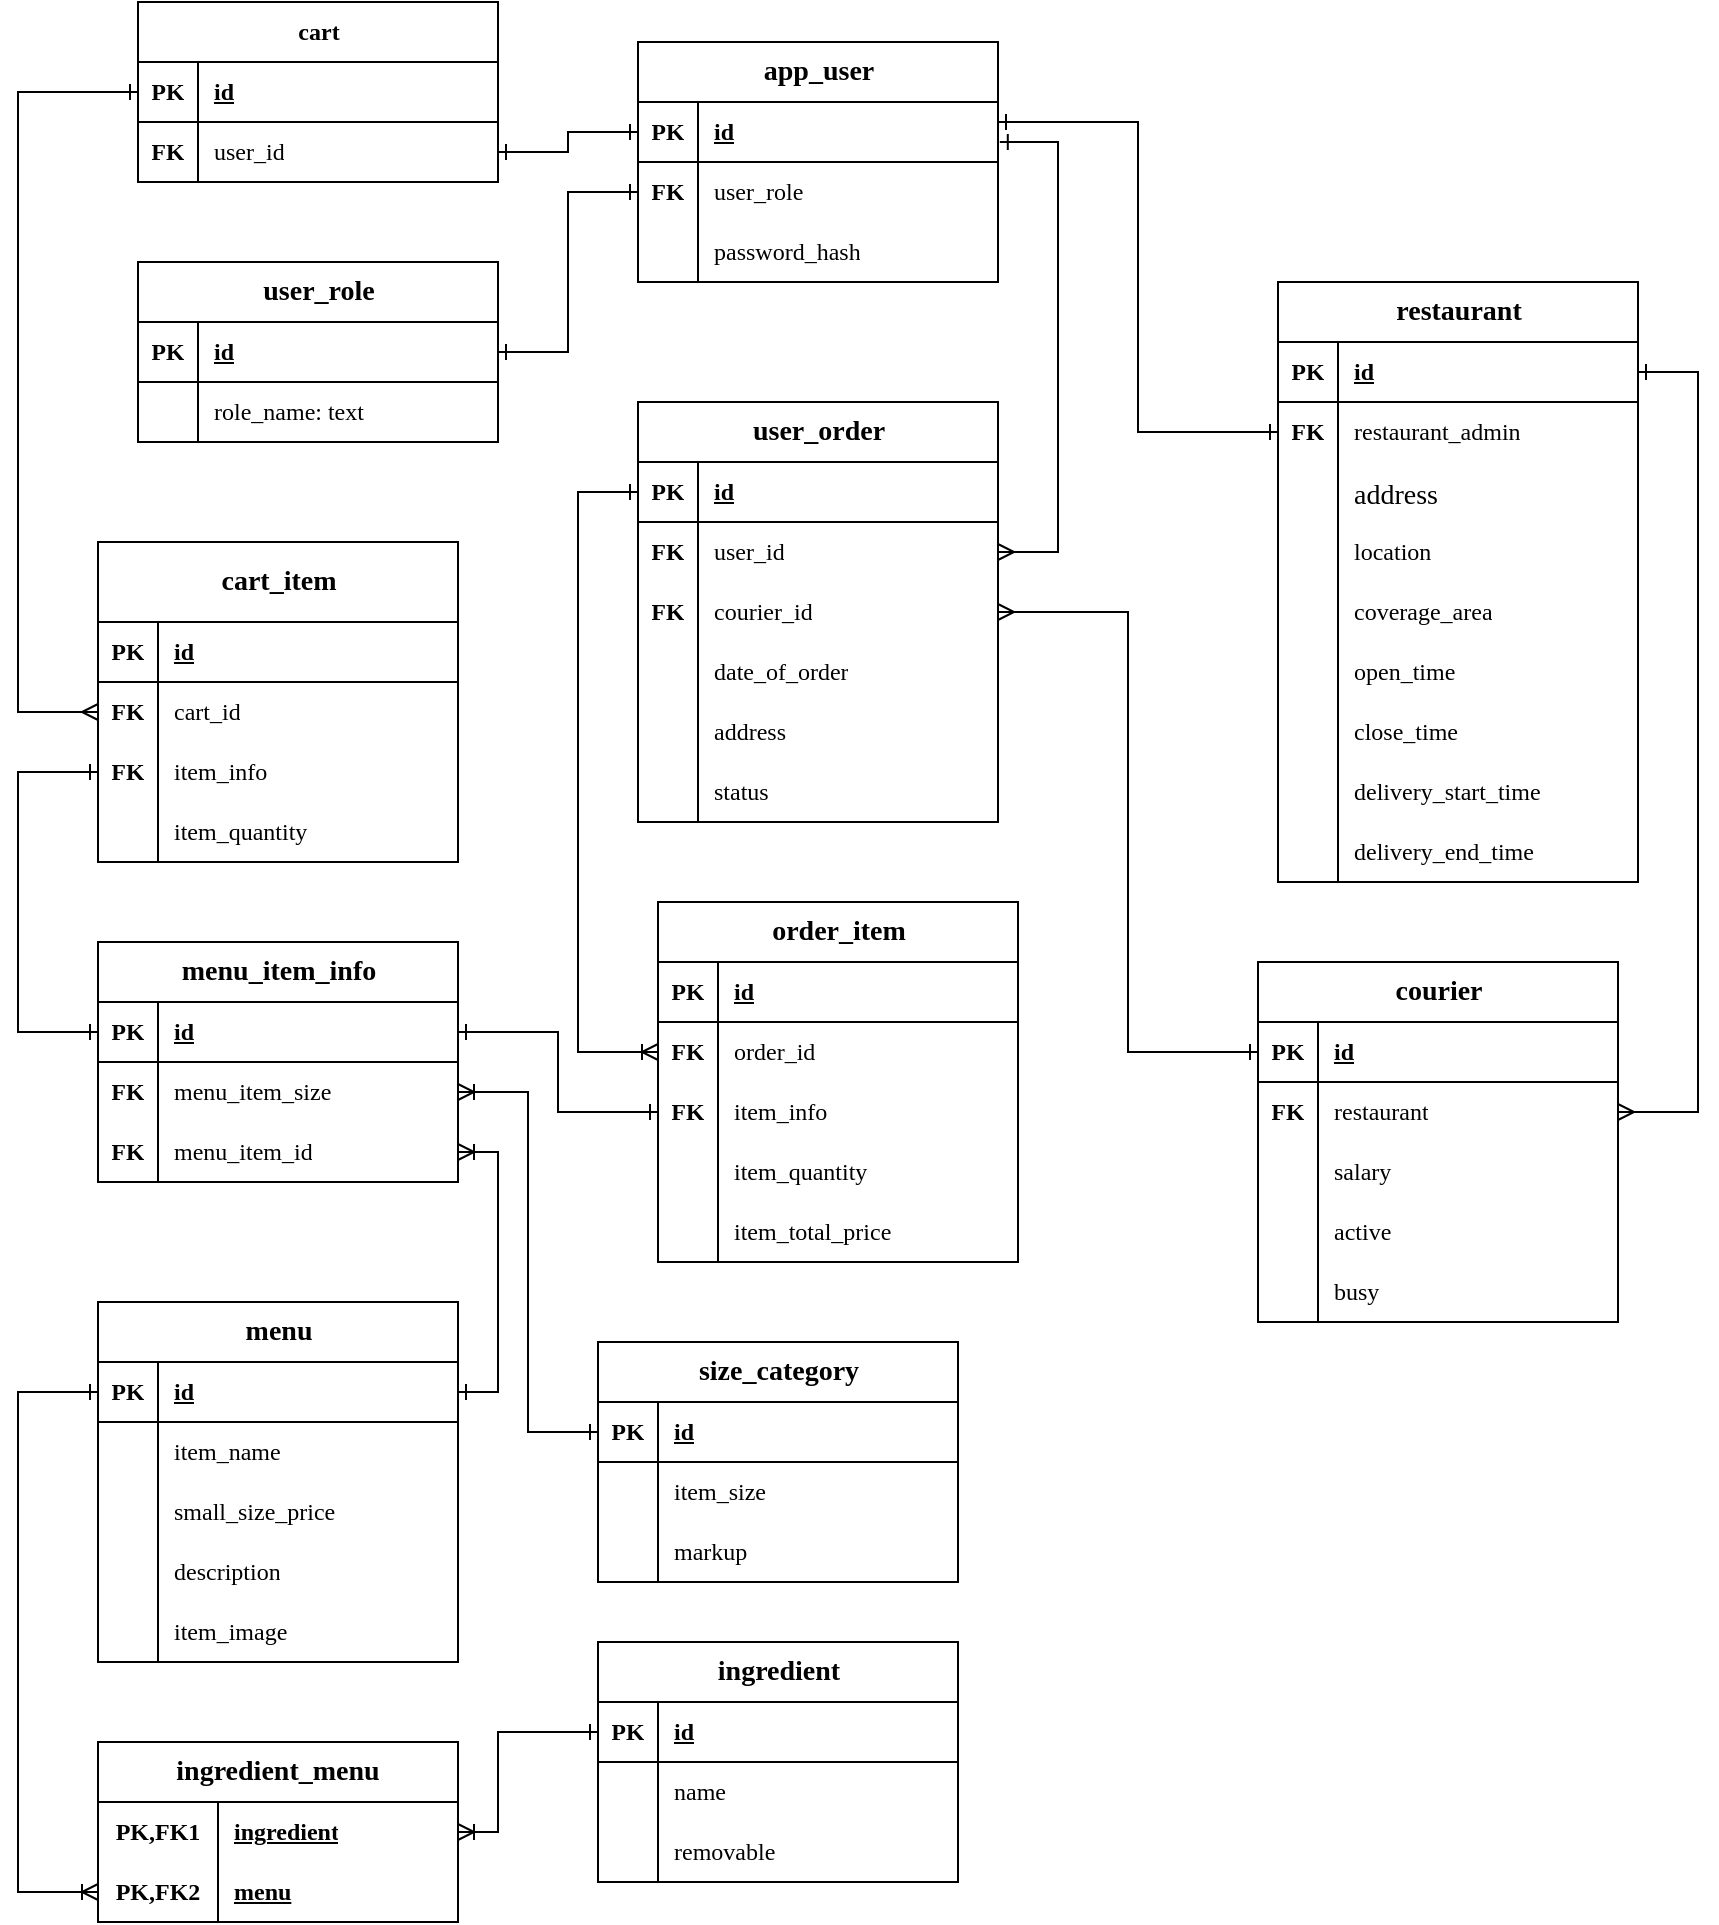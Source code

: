 <mxfile version="24.0.7" type="device">
  <diagram id="hdX9BOrkoBKhaQ5UX0k0" name="Page-1">
    <mxGraphModel dx="1587" dy="1084" grid="1" gridSize="10" guides="1" tooltips="1" connect="1" arrows="1" fold="1" page="0" pageScale="1" pageWidth="850" pageHeight="1100" background="none" math="0" shadow="0">
      <root>
        <mxCell id="0" />
        <mxCell id="1" parent="0" />
        <mxCell id="4EDtumzgu04Cc52tIYc_-1" value="&lt;b style=&quot;border-color: var(--border-color); font-size: 14px;&quot;&gt;user_role&lt;/b&gt;" style="shape=table;startSize=30;container=1;collapsible=1;childLayout=tableLayout;fixedRows=1;rowLines=0;fontStyle=1;align=center;resizeLast=1;html=1;fontFamily=Times New Roman;" parent="1" vertex="1">
          <mxGeometry x="-60" y="70" width="180" height="90" as="geometry" />
        </mxCell>
        <mxCell id="4EDtumzgu04Cc52tIYc_-2" value="" style="shape=tableRow;horizontal=0;startSize=0;swimlaneHead=0;swimlaneBody=0;fillColor=none;collapsible=0;dropTarget=0;points=[[0,0.5],[1,0.5]];portConstraint=eastwest;top=0;left=0;right=0;bottom=1;fontFamily=Times New Roman;" parent="4EDtumzgu04Cc52tIYc_-1" vertex="1">
          <mxGeometry y="30" width="180" height="30" as="geometry" />
        </mxCell>
        <mxCell id="4EDtumzgu04Cc52tIYc_-3" value="PK" style="shape=partialRectangle;connectable=0;fillColor=none;top=0;left=0;bottom=0;right=0;fontStyle=1;overflow=hidden;whiteSpace=wrap;html=1;fontFamily=Times New Roman;" parent="4EDtumzgu04Cc52tIYc_-2" vertex="1">
          <mxGeometry width="30" height="30" as="geometry">
            <mxRectangle width="30" height="30" as="alternateBounds" />
          </mxGeometry>
        </mxCell>
        <mxCell id="4EDtumzgu04Cc52tIYc_-4" value="id" style="shape=partialRectangle;connectable=0;fillColor=none;top=0;left=0;bottom=0;right=0;align=left;spacingLeft=6;fontStyle=5;overflow=hidden;whiteSpace=wrap;html=1;fontFamily=Times New Roman;" parent="4EDtumzgu04Cc52tIYc_-2" vertex="1">
          <mxGeometry x="30" width="150" height="30" as="geometry">
            <mxRectangle width="150" height="30" as="alternateBounds" />
          </mxGeometry>
        </mxCell>
        <mxCell id="4EDtumzgu04Cc52tIYc_-5" value="" style="shape=tableRow;horizontal=0;startSize=0;swimlaneHead=0;swimlaneBody=0;fillColor=none;collapsible=0;dropTarget=0;points=[[0,0.5],[1,0.5]];portConstraint=eastwest;top=0;left=0;right=0;bottom=0;fontFamily=Times New Roman;" parent="4EDtumzgu04Cc52tIYc_-1" vertex="1">
          <mxGeometry y="60" width="180" height="30" as="geometry" />
        </mxCell>
        <mxCell id="4EDtumzgu04Cc52tIYc_-6" value="" style="shape=partialRectangle;connectable=0;fillColor=none;top=0;left=0;bottom=0;right=0;editable=1;overflow=hidden;whiteSpace=wrap;html=1;fontFamily=Times New Roman;" parent="4EDtumzgu04Cc52tIYc_-5" vertex="1">
          <mxGeometry width="30" height="30" as="geometry">
            <mxRectangle width="30" height="30" as="alternateBounds" />
          </mxGeometry>
        </mxCell>
        <mxCell id="4EDtumzgu04Cc52tIYc_-7" value="role_name: text" style="shape=partialRectangle;connectable=0;fillColor=none;top=0;left=0;bottom=0;right=0;align=left;spacingLeft=6;overflow=hidden;whiteSpace=wrap;html=1;fontFamily=Times New Roman;" parent="4EDtumzgu04Cc52tIYc_-5" vertex="1">
          <mxGeometry x="30" width="150" height="30" as="geometry">
            <mxRectangle width="150" height="30" as="alternateBounds" />
          </mxGeometry>
        </mxCell>
        <mxCell id="4EDtumzgu04Cc52tIYc_-48" value="&lt;b style=&quot;border-color: var(--border-color); font-size: 14px;&quot;&gt;app_user&lt;/b&gt;" style="shape=table;startSize=30;container=1;collapsible=1;childLayout=tableLayout;fixedRows=1;rowLines=0;fontStyle=1;align=center;resizeLast=1;html=1;fontFamily=Times New Roman;" parent="1" vertex="1">
          <mxGeometry x="190" y="-40" width="180" height="120" as="geometry" />
        </mxCell>
        <mxCell id="4EDtumzgu04Cc52tIYc_-49" value="" style="shape=tableRow;horizontal=0;startSize=0;swimlaneHead=0;swimlaneBody=0;fillColor=none;collapsible=0;dropTarget=0;points=[[0,0.5],[1,0.5]];portConstraint=eastwest;top=0;left=0;right=0;bottom=1;fontFamily=Times New Roman;" parent="4EDtumzgu04Cc52tIYc_-48" vertex="1">
          <mxGeometry y="30" width="180" height="30" as="geometry" />
        </mxCell>
        <mxCell id="4EDtumzgu04Cc52tIYc_-50" value="PK" style="shape=partialRectangle;connectable=0;fillColor=none;top=0;left=0;bottom=0;right=0;fontStyle=1;overflow=hidden;whiteSpace=wrap;html=1;fontFamily=Times New Roman;" parent="4EDtumzgu04Cc52tIYc_-49" vertex="1">
          <mxGeometry width="30" height="30" as="geometry">
            <mxRectangle width="30" height="30" as="alternateBounds" />
          </mxGeometry>
        </mxCell>
        <mxCell id="4EDtumzgu04Cc52tIYc_-51" value="id" style="shape=partialRectangle;connectable=0;fillColor=none;top=0;left=0;bottom=0;right=0;align=left;spacingLeft=6;fontStyle=5;overflow=hidden;whiteSpace=wrap;html=1;fontFamily=Times New Roman;" parent="4EDtumzgu04Cc52tIYc_-49" vertex="1">
          <mxGeometry x="30" width="150" height="30" as="geometry">
            <mxRectangle width="150" height="30" as="alternateBounds" />
          </mxGeometry>
        </mxCell>
        <mxCell id="4EDtumzgu04Cc52tIYc_-55" value="" style="shape=tableRow;horizontal=0;startSize=0;swimlaneHead=0;swimlaneBody=0;fillColor=none;collapsible=0;dropTarget=0;points=[[0,0.5],[1,0.5]];portConstraint=eastwest;top=0;left=0;right=0;bottom=0;fontFamily=Times New Roman;" parent="4EDtumzgu04Cc52tIYc_-48" vertex="1">
          <mxGeometry y="60" width="180" height="30" as="geometry" />
        </mxCell>
        <mxCell id="4EDtumzgu04Cc52tIYc_-56" value="&lt;b&gt;FK&lt;/b&gt;" style="shape=partialRectangle;connectable=0;fillColor=none;top=0;left=0;bottom=0;right=0;editable=1;overflow=hidden;whiteSpace=wrap;html=1;fontFamily=Times New Roman;" parent="4EDtumzgu04Cc52tIYc_-55" vertex="1">
          <mxGeometry width="30" height="30" as="geometry">
            <mxRectangle width="30" height="30" as="alternateBounds" />
          </mxGeometry>
        </mxCell>
        <mxCell id="4EDtumzgu04Cc52tIYc_-57" value="user_role" style="shape=partialRectangle;connectable=0;fillColor=none;top=0;left=0;bottom=0;right=0;align=left;spacingLeft=6;overflow=hidden;whiteSpace=wrap;html=1;fontFamily=Times New Roman;" parent="4EDtumzgu04Cc52tIYc_-55" vertex="1">
          <mxGeometry x="30" width="150" height="30" as="geometry">
            <mxRectangle width="150" height="30" as="alternateBounds" />
          </mxGeometry>
        </mxCell>
        <mxCell id="4EDtumzgu04Cc52tIYc_-58" value="" style="shape=tableRow;horizontal=0;startSize=0;swimlaneHead=0;swimlaneBody=0;fillColor=none;collapsible=0;dropTarget=0;points=[[0,0.5],[1,0.5]];portConstraint=eastwest;top=0;left=0;right=0;bottom=0;fontFamily=Times New Roman;" parent="4EDtumzgu04Cc52tIYc_-48" vertex="1">
          <mxGeometry y="90" width="180" height="30" as="geometry" />
        </mxCell>
        <mxCell id="4EDtumzgu04Cc52tIYc_-59" value="" style="shape=partialRectangle;connectable=0;fillColor=none;top=0;left=0;bottom=0;right=0;editable=1;overflow=hidden;whiteSpace=wrap;html=1;fontFamily=Times New Roman;" parent="4EDtumzgu04Cc52tIYc_-58" vertex="1">
          <mxGeometry width="30" height="30" as="geometry">
            <mxRectangle width="30" height="30" as="alternateBounds" />
          </mxGeometry>
        </mxCell>
        <mxCell id="4EDtumzgu04Cc52tIYc_-60" value="password_hash" style="shape=partialRectangle;connectable=0;fillColor=none;top=0;left=0;bottom=0;right=0;align=left;spacingLeft=6;overflow=hidden;whiteSpace=wrap;html=1;fontFamily=Times New Roman;" parent="4EDtumzgu04Cc52tIYc_-58" vertex="1">
          <mxGeometry x="30" width="150" height="30" as="geometry">
            <mxRectangle width="150" height="30" as="alternateBounds" />
          </mxGeometry>
        </mxCell>
        <mxCell id="4EDtumzgu04Cc52tIYc_-61" value="cart" style="shape=table;startSize=30;container=1;collapsible=1;childLayout=tableLayout;fixedRows=1;rowLines=0;fontStyle=1;align=center;resizeLast=1;html=1;fontFamily=Times New Roman;" parent="1" vertex="1">
          <mxGeometry x="-60" y="-60" width="180" height="90" as="geometry" />
        </mxCell>
        <mxCell id="4EDtumzgu04Cc52tIYc_-62" value="" style="shape=tableRow;horizontal=0;startSize=0;swimlaneHead=0;swimlaneBody=0;fillColor=none;collapsible=0;dropTarget=0;points=[[0,0.5],[1,0.5]];portConstraint=eastwest;top=0;left=0;right=0;bottom=1;fontFamily=Times New Roman;" parent="4EDtumzgu04Cc52tIYc_-61" vertex="1">
          <mxGeometry y="30" width="180" height="30" as="geometry" />
        </mxCell>
        <mxCell id="4EDtumzgu04Cc52tIYc_-63" value="PK" style="shape=partialRectangle;connectable=0;fillColor=none;top=0;left=0;bottom=0;right=0;fontStyle=1;overflow=hidden;whiteSpace=wrap;html=1;fontFamily=Times New Roman;" parent="4EDtumzgu04Cc52tIYc_-62" vertex="1">
          <mxGeometry width="30" height="30" as="geometry">
            <mxRectangle width="30" height="30" as="alternateBounds" />
          </mxGeometry>
        </mxCell>
        <mxCell id="4EDtumzgu04Cc52tIYc_-64" value="id" style="shape=partialRectangle;connectable=0;fillColor=none;top=0;left=0;bottom=0;right=0;align=left;spacingLeft=6;fontStyle=5;overflow=hidden;whiteSpace=wrap;html=1;fontFamily=Times New Roman;" parent="4EDtumzgu04Cc52tIYc_-62" vertex="1">
          <mxGeometry x="30" width="150" height="30" as="geometry">
            <mxRectangle width="150" height="30" as="alternateBounds" />
          </mxGeometry>
        </mxCell>
        <mxCell id="4EDtumzgu04Cc52tIYc_-65" value="" style="shape=tableRow;horizontal=0;startSize=0;swimlaneHead=0;swimlaneBody=0;fillColor=none;collapsible=0;dropTarget=0;points=[[0,0.5],[1,0.5]];portConstraint=eastwest;top=0;left=0;right=0;bottom=0;fontFamily=Times New Roman;" parent="4EDtumzgu04Cc52tIYc_-61" vertex="1">
          <mxGeometry y="60" width="180" height="30" as="geometry" />
        </mxCell>
        <mxCell id="4EDtumzgu04Cc52tIYc_-66" value="&lt;b&gt;FK&lt;/b&gt;" style="shape=partialRectangle;connectable=0;fillColor=none;top=0;left=0;bottom=0;right=0;editable=1;overflow=hidden;whiteSpace=wrap;html=1;fontFamily=Times New Roman;" parent="4EDtumzgu04Cc52tIYc_-65" vertex="1">
          <mxGeometry width="30" height="30" as="geometry">
            <mxRectangle width="30" height="30" as="alternateBounds" />
          </mxGeometry>
        </mxCell>
        <mxCell id="4EDtumzgu04Cc52tIYc_-67" value="user_id" style="shape=partialRectangle;connectable=0;fillColor=none;top=0;left=0;bottom=0;right=0;align=left;spacingLeft=6;overflow=hidden;whiteSpace=wrap;html=1;fontFamily=Times New Roman;" parent="4EDtumzgu04Cc52tIYc_-65" vertex="1">
          <mxGeometry x="30" width="150" height="30" as="geometry">
            <mxRectangle width="150" height="30" as="alternateBounds" />
          </mxGeometry>
        </mxCell>
        <mxCell id="4EDtumzgu04Cc52tIYc_-74" value="&lt;b style=&quot;border-color: var(--border-color); font-size: 14px;&quot;&gt;restaurant&lt;/b&gt;" style="shape=table;startSize=30;container=1;collapsible=1;childLayout=tableLayout;fixedRows=1;rowLines=0;fontStyle=1;align=center;resizeLast=1;html=1;fontFamily=Times New Roman;" parent="1" vertex="1">
          <mxGeometry x="510" y="80" width="180" height="300" as="geometry" />
        </mxCell>
        <mxCell id="4EDtumzgu04Cc52tIYc_-75" value="" style="shape=tableRow;horizontal=0;startSize=0;swimlaneHead=0;swimlaneBody=0;fillColor=none;collapsible=0;dropTarget=0;points=[[0,0.5],[1,0.5]];portConstraint=eastwest;top=0;left=0;right=0;bottom=1;fontFamily=Times New Roman;" parent="4EDtumzgu04Cc52tIYc_-74" vertex="1">
          <mxGeometry y="30" width="180" height="30" as="geometry" />
        </mxCell>
        <mxCell id="4EDtumzgu04Cc52tIYc_-76" value="PK" style="shape=partialRectangle;connectable=0;fillColor=none;top=0;left=0;bottom=0;right=0;fontStyle=1;overflow=hidden;whiteSpace=wrap;html=1;fontFamily=Times New Roman;" parent="4EDtumzgu04Cc52tIYc_-75" vertex="1">
          <mxGeometry width="30" height="30" as="geometry">
            <mxRectangle width="30" height="30" as="alternateBounds" />
          </mxGeometry>
        </mxCell>
        <mxCell id="4EDtumzgu04Cc52tIYc_-77" value="id" style="shape=partialRectangle;connectable=0;fillColor=none;top=0;left=0;bottom=0;right=0;align=left;spacingLeft=6;fontStyle=5;overflow=hidden;whiteSpace=wrap;html=1;fontFamily=Times New Roman;" parent="4EDtumzgu04Cc52tIYc_-75" vertex="1">
          <mxGeometry x="30" width="150" height="30" as="geometry">
            <mxRectangle width="150" height="30" as="alternateBounds" />
          </mxGeometry>
        </mxCell>
        <mxCell id="4EDtumzgu04Cc52tIYc_-78" value="" style="shape=tableRow;horizontal=0;startSize=0;swimlaneHead=0;swimlaneBody=0;fillColor=none;collapsible=0;dropTarget=0;points=[[0,0.5],[1,0.5]];portConstraint=eastwest;top=0;left=0;right=0;bottom=0;fontFamily=Times New Roman;" parent="4EDtumzgu04Cc52tIYc_-74" vertex="1">
          <mxGeometry y="60" width="180" height="30" as="geometry" />
        </mxCell>
        <mxCell id="4EDtumzgu04Cc52tIYc_-79" value="FK" style="shape=partialRectangle;connectable=0;fillColor=none;top=0;left=0;bottom=0;right=0;editable=1;overflow=hidden;whiteSpace=wrap;html=1;fontStyle=1;fontFamily=Times New Roman;" parent="4EDtumzgu04Cc52tIYc_-78" vertex="1">
          <mxGeometry width="30" height="30" as="geometry">
            <mxRectangle width="30" height="30" as="alternateBounds" />
          </mxGeometry>
        </mxCell>
        <mxCell id="4EDtumzgu04Cc52tIYc_-80" value="restaurant_admin" style="shape=partialRectangle;connectable=0;fillColor=none;top=0;left=0;bottom=0;right=0;align=left;spacingLeft=6;overflow=hidden;whiteSpace=wrap;html=1;fontFamily=Times New Roman;" parent="4EDtumzgu04Cc52tIYc_-78" vertex="1">
          <mxGeometry x="30" width="150" height="30" as="geometry">
            <mxRectangle width="150" height="30" as="alternateBounds" />
          </mxGeometry>
        </mxCell>
        <mxCell id="4EDtumzgu04Cc52tIYc_-81" value="" style="shape=tableRow;horizontal=0;startSize=0;swimlaneHead=0;swimlaneBody=0;fillColor=none;collapsible=0;dropTarget=0;points=[[0,0.5],[1,0.5]];portConstraint=eastwest;top=0;left=0;right=0;bottom=0;fontFamily=Times New Roman;" parent="4EDtumzgu04Cc52tIYc_-74" vertex="1">
          <mxGeometry y="90" width="180" height="30" as="geometry" />
        </mxCell>
        <mxCell id="4EDtumzgu04Cc52tIYc_-82" value="" style="shape=partialRectangle;connectable=0;fillColor=none;top=0;left=0;bottom=0;right=0;editable=1;overflow=hidden;whiteSpace=wrap;html=1;fontFamily=Times New Roman;" parent="4EDtumzgu04Cc52tIYc_-81" vertex="1">
          <mxGeometry width="30" height="30" as="geometry">
            <mxRectangle width="30" height="30" as="alternateBounds" />
          </mxGeometry>
        </mxCell>
        <mxCell id="4EDtumzgu04Cc52tIYc_-83" value="&lt;p style=&quot;border-color: var(--border-color); font-size: 14px; margin: 4px 0px 0px; text-align: center;&quot;&gt;&lt;span style=&quot;background-color: initial; text-align: left;&quot;&gt;address&lt;/span&gt;&lt;/p&gt;" style="shape=partialRectangle;connectable=0;fillColor=none;top=0;left=0;bottom=0;right=0;align=left;spacingLeft=6;overflow=hidden;whiteSpace=wrap;html=1;fontFamily=Times New Roman;" parent="4EDtumzgu04Cc52tIYc_-81" vertex="1">
          <mxGeometry x="30" width="150" height="30" as="geometry">
            <mxRectangle width="150" height="30" as="alternateBounds" />
          </mxGeometry>
        </mxCell>
        <mxCell id="4EDtumzgu04Cc52tIYc_-84" value="" style="shape=tableRow;horizontal=0;startSize=0;swimlaneHead=0;swimlaneBody=0;fillColor=none;collapsible=0;dropTarget=0;points=[[0,0.5],[1,0.5]];portConstraint=eastwest;top=0;left=0;right=0;bottom=0;fontFamily=Times New Roman;" parent="4EDtumzgu04Cc52tIYc_-74" vertex="1">
          <mxGeometry y="120" width="180" height="30" as="geometry" />
        </mxCell>
        <mxCell id="4EDtumzgu04Cc52tIYc_-85" value="" style="shape=partialRectangle;connectable=0;fillColor=none;top=0;left=0;bottom=0;right=0;editable=1;overflow=hidden;whiteSpace=wrap;html=1;fontFamily=Times New Roman;" parent="4EDtumzgu04Cc52tIYc_-84" vertex="1">
          <mxGeometry width="30" height="30" as="geometry">
            <mxRectangle width="30" height="30" as="alternateBounds" />
          </mxGeometry>
        </mxCell>
        <mxCell id="4EDtumzgu04Cc52tIYc_-86" value="location" style="shape=partialRectangle;connectable=0;fillColor=none;top=0;left=0;bottom=0;right=0;align=left;spacingLeft=6;overflow=hidden;whiteSpace=wrap;html=1;fontFamily=Times New Roman;" parent="4EDtumzgu04Cc52tIYc_-84" vertex="1">
          <mxGeometry x="30" width="150" height="30" as="geometry">
            <mxRectangle width="150" height="30" as="alternateBounds" />
          </mxGeometry>
        </mxCell>
        <mxCell id="4EDtumzgu04Cc52tIYc_-87" value="" style="shape=tableRow;horizontal=0;startSize=0;swimlaneHead=0;swimlaneBody=0;fillColor=none;collapsible=0;dropTarget=0;points=[[0,0.5],[1,0.5]];portConstraint=eastwest;top=0;left=0;right=0;bottom=0;fontFamily=Times New Roman;" parent="4EDtumzgu04Cc52tIYc_-74" vertex="1">
          <mxGeometry y="150" width="180" height="30" as="geometry" />
        </mxCell>
        <mxCell id="4EDtumzgu04Cc52tIYc_-88" value="" style="shape=partialRectangle;connectable=0;fillColor=none;top=0;left=0;bottom=0;right=0;editable=1;overflow=hidden;whiteSpace=wrap;html=1;fontFamily=Times New Roman;" parent="4EDtumzgu04Cc52tIYc_-87" vertex="1">
          <mxGeometry width="30" height="30" as="geometry">
            <mxRectangle width="30" height="30" as="alternateBounds" />
          </mxGeometry>
        </mxCell>
        <mxCell id="4EDtumzgu04Cc52tIYc_-89" value="coverage_area" style="shape=partialRectangle;connectable=0;fillColor=none;top=0;left=0;bottom=0;right=0;align=left;spacingLeft=6;overflow=hidden;whiteSpace=wrap;html=1;fontFamily=Times New Roman;" parent="4EDtumzgu04Cc52tIYc_-87" vertex="1">
          <mxGeometry x="30" width="150" height="30" as="geometry">
            <mxRectangle width="150" height="30" as="alternateBounds" />
          </mxGeometry>
        </mxCell>
        <mxCell id="4EDtumzgu04Cc52tIYc_-90" value="" style="shape=tableRow;horizontal=0;startSize=0;swimlaneHead=0;swimlaneBody=0;fillColor=none;collapsible=0;dropTarget=0;points=[[0,0.5],[1,0.5]];portConstraint=eastwest;top=0;left=0;right=0;bottom=0;fontFamily=Times New Roman;" parent="4EDtumzgu04Cc52tIYc_-74" vertex="1">
          <mxGeometry y="180" width="180" height="30" as="geometry" />
        </mxCell>
        <mxCell id="4EDtumzgu04Cc52tIYc_-91" value="" style="shape=partialRectangle;connectable=0;fillColor=none;top=0;left=0;bottom=0;right=0;editable=1;overflow=hidden;whiteSpace=wrap;html=1;fontFamily=Times New Roman;" parent="4EDtumzgu04Cc52tIYc_-90" vertex="1">
          <mxGeometry width="30" height="30" as="geometry">
            <mxRectangle width="30" height="30" as="alternateBounds" />
          </mxGeometry>
        </mxCell>
        <mxCell id="4EDtumzgu04Cc52tIYc_-92" value="open_time" style="shape=partialRectangle;connectable=0;fillColor=none;top=0;left=0;bottom=0;right=0;align=left;spacingLeft=6;overflow=hidden;whiteSpace=wrap;html=1;fontFamily=Times New Roman;" parent="4EDtumzgu04Cc52tIYc_-90" vertex="1">
          <mxGeometry x="30" width="150" height="30" as="geometry">
            <mxRectangle width="150" height="30" as="alternateBounds" />
          </mxGeometry>
        </mxCell>
        <mxCell id="4EDtumzgu04Cc52tIYc_-93" value="" style="shape=tableRow;horizontal=0;startSize=0;swimlaneHead=0;swimlaneBody=0;fillColor=none;collapsible=0;dropTarget=0;points=[[0,0.5],[1,0.5]];portConstraint=eastwest;top=0;left=0;right=0;bottom=0;fontFamily=Times New Roman;" parent="4EDtumzgu04Cc52tIYc_-74" vertex="1">
          <mxGeometry y="210" width="180" height="30" as="geometry" />
        </mxCell>
        <mxCell id="4EDtumzgu04Cc52tIYc_-94" value="" style="shape=partialRectangle;connectable=0;fillColor=none;top=0;left=0;bottom=0;right=0;editable=1;overflow=hidden;whiteSpace=wrap;html=1;fontFamily=Times New Roman;" parent="4EDtumzgu04Cc52tIYc_-93" vertex="1">
          <mxGeometry width="30" height="30" as="geometry">
            <mxRectangle width="30" height="30" as="alternateBounds" />
          </mxGeometry>
        </mxCell>
        <mxCell id="4EDtumzgu04Cc52tIYc_-95" value="close_time" style="shape=partialRectangle;connectable=0;fillColor=none;top=0;left=0;bottom=0;right=0;align=left;spacingLeft=6;overflow=hidden;whiteSpace=wrap;html=1;fontFamily=Times New Roman;" parent="4EDtumzgu04Cc52tIYc_-93" vertex="1">
          <mxGeometry x="30" width="150" height="30" as="geometry">
            <mxRectangle width="150" height="30" as="alternateBounds" />
          </mxGeometry>
        </mxCell>
        <mxCell id="4EDtumzgu04Cc52tIYc_-96" value="" style="shape=tableRow;horizontal=0;startSize=0;swimlaneHead=0;swimlaneBody=0;fillColor=none;collapsible=0;dropTarget=0;points=[[0,0.5],[1,0.5]];portConstraint=eastwest;top=0;left=0;right=0;bottom=0;fontFamily=Times New Roman;" parent="4EDtumzgu04Cc52tIYc_-74" vertex="1">
          <mxGeometry y="240" width="180" height="30" as="geometry" />
        </mxCell>
        <mxCell id="4EDtumzgu04Cc52tIYc_-97" value="" style="shape=partialRectangle;connectable=0;fillColor=none;top=0;left=0;bottom=0;right=0;editable=1;overflow=hidden;whiteSpace=wrap;html=1;fontFamily=Times New Roman;" parent="4EDtumzgu04Cc52tIYc_-96" vertex="1">
          <mxGeometry width="30" height="30" as="geometry">
            <mxRectangle width="30" height="30" as="alternateBounds" />
          </mxGeometry>
        </mxCell>
        <mxCell id="4EDtumzgu04Cc52tIYc_-98" value="delivery_start_time" style="shape=partialRectangle;connectable=0;fillColor=none;top=0;left=0;bottom=0;right=0;align=left;spacingLeft=6;overflow=hidden;whiteSpace=wrap;html=1;fontFamily=Times New Roman;" parent="4EDtumzgu04Cc52tIYc_-96" vertex="1">
          <mxGeometry x="30" width="150" height="30" as="geometry">
            <mxRectangle width="150" height="30" as="alternateBounds" />
          </mxGeometry>
        </mxCell>
        <mxCell id="4EDtumzgu04Cc52tIYc_-99" value="" style="shape=tableRow;horizontal=0;startSize=0;swimlaneHead=0;swimlaneBody=0;fillColor=none;collapsible=0;dropTarget=0;points=[[0,0.5],[1,0.5]];portConstraint=eastwest;top=0;left=0;right=0;bottom=0;fontFamily=Times New Roman;" parent="4EDtumzgu04Cc52tIYc_-74" vertex="1">
          <mxGeometry y="270" width="180" height="30" as="geometry" />
        </mxCell>
        <mxCell id="4EDtumzgu04Cc52tIYc_-100" value="" style="shape=partialRectangle;connectable=0;fillColor=none;top=0;left=0;bottom=0;right=0;editable=1;overflow=hidden;whiteSpace=wrap;html=1;fontFamily=Times New Roman;" parent="4EDtumzgu04Cc52tIYc_-99" vertex="1">
          <mxGeometry width="30" height="30" as="geometry">
            <mxRectangle width="30" height="30" as="alternateBounds" />
          </mxGeometry>
        </mxCell>
        <mxCell id="4EDtumzgu04Cc52tIYc_-101" value="delivery_end_time" style="shape=partialRectangle;connectable=0;fillColor=none;top=0;left=0;bottom=0;right=0;align=left;spacingLeft=6;overflow=hidden;whiteSpace=wrap;html=1;fontFamily=Times New Roman;" parent="4EDtumzgu04Cc52tIYc_-99" vertex="1">
          <mxGeometry x="30" width="150" height="30" as="geometry">
            <mxRectangle width="150" height="30" as="alternateBounds" />
          </mxGeometry>
        </mxCell>
        <mxCell id="4EDtumzgu04Cc52tIYc_-102" value="&lt;b style=&quot;border-color: var(--border-color); font-size: 14px;&quot;&gt;menu&lt;/b&gt;" style="shape=table;startSize=30;container=1;collapsible=1;childLayout=tableLayout;fixedRows=1;rowLines=0;fontStyle=1;align=center;resizeLast=1;html=1;fontFamily=Times New Roman;" parent="1" vertex="1">
          <mxGeometry x="-80" y="590" width="180" height="180" as="geometry" />
        </mxCell>
        <mxCell id="4EDtumzgu04Cc52tIYc_-103" value="" style="shape=tableRow;horizontal=0;startSize=0;swimlaneHead=0;swimlaneBody=0;fillColor=none;collapsible=0;dropTarget=0;points=[[0,0.5],[1,0.5]];portConstraint=eastwest;top=0;left=0;right=0;bottom=1;fontFamily=Times New Roman;" parent="4EDtumzgu04Cc52tIYc_-102" vertex="1">
          <mxGeometry y="30" width="180" height="30" as="geometry" />
        </mxCell>
        <mxCell id="4EDtumzgu04Cc52tIYc_-104" value="PK" style="shape=partialRectangle;connectable=0;fillColor=none;top=0;left=0;bottom=0;right=0;fontStyle=1;overflow=hidden;whiteSpace=wrap;html=1;fontFamily=Times New Roman;" parent="4EDtumzgu04Cc52tIYc_-103" vertex="1">
          <mxGeometry width="30" height="30" as="geometry">
            <mxRectangle width="30" height="30" as="alternateBounds" />
          </mxGeometry>
        </mxCell>
        <mxCell id="4EDtumzgu04Cc52tIYc_-105" value="id" style="shape=partialRectangle;connectable=0;fillColor=none;top=0;left=0;bottom=0;right=0;align=left;spacingLeft=6;fontStyle=5;overflow=hidden;whiteSpace=wrap;html=1;fontFamily=Times New Roman;" parent="4EDtumzgu04Cc52tIYc_-103" vertex="1">
          <mxGeometry x="30" width="150" height="30" as="geometry">
            <mxRectangle width="150" height="30" as="alternateBounds" />
          </mxGeometry>
        </mxCell>
        <mxCell id="4EDtumzgu04Cc52tIYc_-106" value="" style="shape=tableRow;horizontal=0;startSize=0;swimlaneHead=0;swimlaneBody=0;fillColor=none;collapsible=0;dropTarget=0;points=[[0,0.5],[1,0.5]];portConstraint=eastwest;top=0;left=0;right=0;bottom=0;fontFamily=Times New Roman;" parent="4EDtumzgu04Cc52tIYc_-102" vertex="1">
          <mxGeometry y="60" width="180" height="30" as="geometry" />
        </mxCell>
        <mxCell id="4EDtumzgu04Cc52tIYc_-107" value="" style="shape=partialRectangle;connectable=0;fillColor=none;top=0;left=0;bottom=0;right=0;editable=1;overflow=hidden;whiteSpace=wrap;html=1;fontFamily=Times New Roman;" parent="4EDtumzgu04Cc52tIYc_-106" vertex="1">
          <mxGeometry width="30" height="30" as="geometry">
            <mxRectangle width="30" height="30" as="alternateBounds" />
          </mxGeometry>
        </mxCell>
        <mxCell id="4EDtumzgu04Cc52tIYc_-108" value="item_name" style="shape=partialRectangle;connectable=0;fillColor=none;top=0;left=0;bottom=0;right=0;align=left;spacingLeft=6;overflow=hidden;whiteSpace=wrap;html=1;fontFamily=Times New Roman;" parent="4EDtumzgu04Cc52tIYc_-106" vertex="1">
          <mxGeometry x="30" width="150" height="30" as="geometry">
            <mxRectangle width="150" height="30" as="alternateBounds" />
          </mxGeometry>
        </mxCell>
        <mxCell id="4EDtumzgu04Cc52tIYc_-109" value="" style="shape=tableRow;horizontal=0;startSize=0;swimlaneHead=0;swimlaneBody=0;fillColor=none;collapsible=0;dropTarget=0;points=[[0,0.5],[1,0.5]];portConstraint=eastwest;top=0;left=0;right=0;bottom=0;fontFamily=Times New Roman;" parent="4EDtumzgu04Cc52tIYc_-102" vertex="1">
          <mxGeometry y="90" width="180" height="30" as="geometry" />
        </mxCell>
        <mxCell id="4EDtumzgu04Cc52tIYc_-110" value="" style="shape=partialRectangle;connectable=0;fillColor=none;top=0;left=0;bottom=0;right=0;editable=1;overflow=hidden;whiteSpace=wrap;html=1;fontFamily=Times New Roman;" parent="4EDtumzgu04Cc52tIYc_-109" vertex="1">
          <mxGeometry width="30" height="30" as="geometry">
            <mxRectangle width="30" height="30" as="alternateBounds" />
          </mxGeometry>
        </mxCell>
        <mxCell id="4EDtumzgu04Cc52tIYc_-111" value="small_size_price" style="shape=partialRectangle;connectable=0;fillColor=none;top=0;left=0;bottom=0;right=0;align=left;spacingLeft=6;overflow=hidden;whiteSpace=wrap;html=1;fontFamily=Times New Roman;" parent="4EDtumzgu04Cc52tIYc_-109" vertex="1">
          <mxGeometry x="30" width="150" height="30" as="geometry">
            <mxRectangle width="150" height="30" as="alternateBounds" />
          </mxGeometry>
        </mxCell>
        <mxCell id="4EDtumzgu04Cc52tIYc_-112" value="" style="shape=tableRow;horizontal=0;startSize=0;swimlaneHead=0;swimlaneBody=0;fillColor=none;collapsible=0;dropTarget=0;points=[[0,0.5],[1,0.5]];portConstraint=eastwest;top=0;left=0;right=0;bottom=0;fontFamily=Times New Roman;" parent="4EDtumzgu04Cc52tIYc_-102" vertex="1">
          <mxGeometry y="120" width="180" height="30" as="geometry" />
        </mxCell>
        <mxCell id="4EDtumzgu04Cc52tIYc_-113" value="" style="shape=partialRectangle;connectable=0;fillColor=none;top=0;left=0;bottom=0;right=0;editable=1;overflow=hidden;whiteSpace=wrap;html=1;fontFamily=Times New Roman;" parent="4EDtumzgu04Cc52tIYc_-112" vertex="1">
          <mxGeometry width="30" height="30" as="geometry">
            <mxRectangle width="30" height="30" as="alternateBounds" />
          </mxGeometry>
        </mxCell>
        <mxCell id="4EDtumzgu04Cc52tIYc_-114" value="description" style="shape=partialRectangle;connectable=0;fillColor=none;top=0;left=0;bottom=0;right=0;align=left;spacingLeft=6;overflow=hidden;whiteSpace=wrap;html=1;fontFamily=Times New Roman;" parent="4EDtumzgu04Cc52tIYc_-112" vertex="1">
          <mxGeometry x="30" width="150" height="30" as="geometry">
            <mxRectangle width="150" height="30" as="alternateBounds" />
          </mxGeometry>
        </mxCell>
        <mxCell id="4EDtumzgu04Cc52tIYc_-115" value="" style="shape=tableRow;horizontal=0;startSize=0;swimlaneHead=0;swimlaneBody=0;fillColor=none;collapsible=0;dropTarget=0;points=[[0,0.5],[1,0.5]];portConstraint=eastwest;top=0;left=0;right=0;bottom=0;fontFamily=Times New Roman;" parent="4EDtumzgu04Cc52tIYc_-102" vertex="1">
          <mxGeometry y="150" width="180" height="30" as="geometry" />
        </mxCell>
        <mxCell id="4EDtumzgu04Cc52tIYc_-116" value="" style="shape=partialRectangle;connectable=0;fillColor=none;top=0;left=0;bottom=0;right=0;editable=1;overflow=hidden;whiteSpace=wrap;html=1;fontFamily=Times New Roman;" parent="4EDtumzgu04Cc52tIYc_-115" vertex="1">
          <mxGeometry width="30" height="30" as="geometry">
            <mxRectangle width="30" height="30" as="alternateBounds" />
          </mxGeometry>
        </mxCell>
        <mxCell id="4EDtumzgu04Cc52tIYc_-117" value="item_image" style="shape=partialRectangle;connectable=0;fillColor=none;top=0;left=0;bottom=0;right=0;align=left;spacingLeft=6;overflow=hidden;whiteSpace=wrap;html=1;fontFamily=Times New Roman;" parent="4EDtumzgu04Cc52tIYc_-115" vertex="1">
          <mxGeometry x="30" width="150" height="30" as="geometry">
            <mxRectangle width="150" height="30" as="alternateBounds" />
          </mxGeometry>
        </mxCell>
        <mxCell id="4EDtumzgu04Cc52tIYc_-118" value="&lt;b style=&quot;border-color: var(--border-color); font-size: 14px;&quot;&gt;ingredient&lt;/b&gt;" style="shape=table;startSize=30;container=1;collapsible=1;childLayout=tableLayout;fixedRows=1;rowLines=0;fontStyle=1;align=center;resizeLast=1;html=1;fontFamily=Times New Roman;" parent="1" vertex="1">
          <mxGeometry x="170" y="760" width="180" height="120" as="geometry" />
        </mxCell>
        <mxCell id="4EDtumzgu04Cc52tIYc_-119" value="" style="shape=tableRow;horizontal=0;startSize=0;swimlaneHead=0;swimlaneBody=0;fillColor=none;collapsible=0;dropTarget=0;points=[[0,0.5],[1,0.5]];portConstraint=eastwest;top=0;left=0;right=0;bottom=1;fontFamily=Times New Roman;" parent="4EDtumzgu04Cc52tIYc_-118" vertex="1">
          <mxGeometry y="30" width="180" height="30" as="geometry" />
        </mxCell>
        <mxCell id="4EDtumzgu04Cc52tIYc_-120" value="PK" style="shape=partialRectangle;connectable=0;fillColor=none;top=0;left=0;bottom=0;right=0;fontStyle=1;overflow=hidden;whiteSpace=wrap;html=1;fontFamily=Times New Roman;" parent="4EDtumzgu04Cc52tIYc_-119" vertex="1">
          <mxGeometry width="30" height="30" as="geometry">
            <mxRectangle width="30" height="30" as="alternateBounds" />
          </mxGeometry>
        </mxCell>
        <mxCell id="4EDtumzgu04Cc52tIYc_-121" value="id" style="shape=partialRectangle;connectable=0;fillColor=none;top=0;left=0;bottom=0;right=0;align=left;spacingLeft=6;fontStyle=5;overflow=hidden;whiteSpace=wrap;html=1;fontFamily=Times New Roman;" parent="4EDtumzgu04Cc52tIYc_-119" vertex="1">
          <mxGeometry x="30" width="150" height="30" as="geometry">
            <mxRectangle width="150" height="30" as="alternateBounds" />
          </mxGeometry>
        </mxCell>
        <mxCell id="4EDtumzgu04Cc52tIYc_-122" value="" style="shape=tableRow;horizontal=0;startSize=0;swimlaneHead=0;swimlaneBody=0;fillColor=none;collapsible=0;dropTarget=0;points=[[0,0.5],[1,0.5]];portConstraint=eastwest;top=0;left=0;right=0;bottom=0;fontFamily=Times New Roman;" parent="4EDtumzgu04Cc52tIYc_-118" vertex="1">
          <mxGeometry y="60" width="180" height="30" as="geometry" />
        </mxCell>
        <mxCell id="4EDtumzgu04Cc52tIYc_-123" value="" style="shape=partialRectangle;connectable=0;fillColor=none;top=0;left=0;bottom=0;right=0;editable=1;overflow=hidden;whiteSpace=wrap;html=1;fontFamily=Times New Roman;" parent="4EDtumzgu04Cc52tIYc_-122" vertex="1">
          <mxGeometry width="30" height="30" as="geometry">
            <mxRectangle width="30" height="30" as="alternateBounds" />
          </mxGeometry>
        </mxCell>
        <mxCell id="4EDtumzgu04Cc52tIYc_-124" value="name" style="shape=partialRectangle;connectable=0;fillColor=none;top=0;left=0;bottom=0;right=0;align=left;spacingLeft=6;overflow=hidden;whiteSpace=wrap;html=1;fontFamily=Times New Roman;" parent="4EDtumzgu04Cc52tIYc_-122" vertex="1">
          <mxGeometry x="30" width="150" height="30" as="geometry">
            <mxRectangle width="150" height="30" as="alternateBounds" />
          </mxGeometry>
        </mxCell>
        <mxCell id="4EDtumzgu04Cc52tIYc_-125" value="" style="shape=tableRow;horizontal=0;startSize=0;swimlaneHead=0;swimlaneBody=0;fillColor=none;collapsible=0;dropTarget=0;points=[[0,0.5],[1,0.5]];portConstraint=eastwest;top=0;left=0;right=0;bottom=0;fontFamily=Times New Roman;" parent="4EDtumzgu04Cc52tIYc_-118" vertex="1">
          <mxGeometry y="90" width="180" height="30" as="geometry" />
        </mxCell>
        <mxCell id="4EDtumzgu04Cc52tIYc_-126" value="" style="shape=partialRectangle;connectable=0;fillColor=none;top=0;left=0;bottom=0;right=0;editable=1;overflow=hidden;whiteSpace=wrap;html=1;fontFamily=Times New Roman;" parent="4EDtumzgu04Cc52tIYc_-125" vertex="1">
          <mxGeometry width="30" height="30" as="geometry">
            <mxRectangle width="30" height="30" as="alternateBounds" />
          </mxGeometry>
        </mxCell>
        <mxCell id="4EDtumzgu04Cc52tIYc_-127" value="removable" style="shape=partialRectangle;connectable=0;fillColor=none;top=0;left=0;bottom=0;right=0;align=left;spacingLeft=6;overflow=hidden;whiteSpace=wrap;html=1;fontFamily=Times New Roman;" parent="4EDtumzgu04Cc52tIYc_-125" vertex="1">
          <mxGeometry x="30" width="150" height="30" as="geometry">
            <mxRectangle width="150" height="30" as="alternateBounds" />
          </mxGeometry>
        </mxCell>
        <mxCell id="4EDtumzgu04Cc52tIYc_-131" value="&lt;b style=&quot;border-color: var(--border-color); font-size: 14px;&quot;&gt;size_category&lt;/b&gt;" style="shape=table;startSize=30;container=1;collapsible=1;childLayout=tableLayout;fixedRows=1;rowLines=0;fontStyle=1;align=center;resizeLast=1;html=1;fontFamily=Times New Roman;" parent="1" vertex="1">
          <mxGeometry x="170" y="610" width="180" height="120" as="geometry" />
        </mxCell>
        <mxCell id="4EDtumzgu04Cc52tIYc_-132" value="" style="shape=tableRow;horizontal=0;startSize=0;swimlaneHead=0;swimlaneBody=0;fillColor=none;collapsible=0;dropTarget=0;points=[[0,0.5],[1,0.5]];portConstraint=eastwest;top=0;left=0;right=0;bottom=1;fontFamily=Times New Roman;" parent="4EDtumzgu04Cc52tIYc_-131" vertex="1">
          <mxGeometry y="30" width="180" height="30" as="geometry" />
        </mxCell>
        <mxCell id="4EDtumzgu04Cc52tIYc_-133" value="PK" style="shape=partialRectangle;connectable=0;fillColor=none;top=0;left=0;bottom=0;right=0;fontStyle=1;overflow=hidden;whiteSpace=wrap;html=1;fontFamily=Times New Roman;" parent="4EDtumzgu04Cc52tIYc_-132" vertex="1">
          <mxGeometry width="30" height="30" as="geometry">
            <mxRectangle width="30" height="30" as="alternateBounds" />
          </mxGeometry>
        </mxCell>
        <mxCell id="4EDtumzgu04Cc52tIYc_-134" value="id" style="shape=partialRectangle;connectable=0;fillColor=none;top=0;left=0;bottom=0;right=0;align=left;spacingLeft=6;fontStyle=5;overflow=hidden;whiteSpace=wrap;html=1;fontFamily=Times New Roman;" parent="4EDtumzgu04Cc52tIYc_-132" vertex="1">
          <mxGeometry x="30" width="150" height="30" as="geometry">
            <mxRectangle width="150" height="30" as="alternateBounds" />
          </mxGeometry>
        </mxCell>
        <mxCell id="4EDtumzgu04Cc52tIYc_-135" value="" style="shape=tableRow;horizontal=0;startSize=0;swimlaneHead=0;swimlaneBody=0;fillColor=none;collapsible=0;dropTarget=0;points=[[0,0.5],[1,0.5]];portConstraint=eastwest;top=0;left=0;right=0;bottom=0;fontFamily=Times New Roman;" parent="4EDtumzgu04Cc52tIYc_-131" vertex="1">
          <mxGeometry y="60" width="180" height="30" as="geometry" />
        </mxCell>
        <mxCell id="4EDtumzgu04Cc52tIYc_-136" value="" style="shape=partialRectangle;connectable=0;fillColor=none;top=0;left=0;bottom=0;right=0;editable=1;overflow=hidden;whiteSpace=wrap;html=1;fontFamily=Times New Roman;" parent="4EDtumzgu04Cc52tIYc_-135" vertex="1">
          <mxGeometry width="30" height="30" as="geometry">
            <mxRectangle width="30" height="30" as="alternateBounds" />
          </mxGeometry>
        </mxCell>
        <mxCell id="4EDtumzgu04Cc52tIYc_-137" value="item_size" style="shape=partialRectangle;connectable=0;fillColor=none;top=0;left=0;bottom=0;right=0;align=left;spacingLeft=6;overflow=hidden;whiteSpace=wrap;html=1;fontFamily=Times New Roman;" parent="4EDtumzgu04Cc52tIYc_-135" vertex="1">
          <mxGeometry x="30" width="150" height="30" as="geometry">
            <mxRectangle width="150" height="30" as="alternateBounds" />
          </mxGeometry>
        </mxCell>
        <mxCell id="4EDtumzgu04Cc52tIYc_-138" value="" style="shape=tableRow;horizontal=0;startSize=0;swimlaneHead=0;swimlaneBody=0;fillColor=none;collapsible=0;dropTarget=0;points=[[0,0.5],[1,0.5]];portConstraint=eastwest;top=0;left=0;right=0;bottom=0;fontFamily=Times New Roman;" parent="4EDtumzgu04Cc52tIYc_-131" vertex="1">
          <mxGeometry y="90" width="180" height="30" as="geometry" />
        </mxCell>
        <mxCell id="4EDtumzgu04Cc52tIYc_-139" value="" style="shape=partialRectangle;connectable=0;fillColor=none;top=0;left=0;bottom=0;right=0;editable=1;overflow=hidden;whiteSpace=wrap;html=1;fontFamily=Times New Roman;" parent="4EDtumzgu04Cc52tIYc_-138" vertex="1">
          <mxGeometry width="30" height="30" as="geometry">
            <mxRectangle width="30" height="30" as="alternateBounds" />
          </mxGeometry>
        </mxCell>
        <mxCell id="4EDtumzgu04Cc52tIYc_-140" value="markup" style="shape=partialRectangle;connectable=0;fillColor=none;top=0;left=0;bottom=0;right=0;align=left;spacingLeft=6;overflow=hidden;whiteSpace=wrap;html=1;fontFamily=Times New Roman;" parent="4EDtumzgu04Cc52tIYc_-138" vertex="1">
          <mxGeometry x="30" width="150" height="30" as="geometry">
            <mxRectangle width="150" height="30" as="alternateBounds" />
          </mxGeometry>
        </mxCell>
        <mxCell id="4EDtumzgu04Cc52tIYc_-144" value="&lt;b style=&quot;border-color: var(--border-color); font-size: 14px;&quot;&gt;courier&lt;/b&gt;" style="shape=table;startSize=30;container=1;collapsible=1;childLayout=tableLayout;fixedRows=1;rowLines=0;fontStyle=1;align=center;resizeLast=1;html=1;fontFamily=Times New Roman;" parent="1" vertex="1">
          <mxGeometry x="500" y="420" width="180" height="180" as="geometry" />
        </mxCell>
        <mxCell id="4EDtumzgu04Cc52tIYc_-145" value="" style="shape=tableRow;horizontal=0;startSize=0;swimlaneHead=0;swimlaneBody=0;fillColor=none;collapsible=0;dropTarget=0;points=[[0,0.5],[1,0.5]];portConstraint=eastwest;top=0;left=0;right=0;bottom=1;fontFamily=Times New Roman;" parent="4EDtumzgu04Cc52tIYc_-144" vertex="1">
          <mxGeometry y="30" width="180" height="30" as="geometry" />
        </mxCell>
        <mxCell id="4EDtumzgu04Cc52tIYc_-146" value="PK" style="shape=partialRectangle;connectable=0;fillColor=none;top=0;left=0;bottom=0;right=0;fontStyle=1;overflow=hidden;whiteSpace=wrap;html=1;fontFamily=Times New Roman;" parent="4EDtumzgu04Cc52tIYc_-145" vertex="1">
          <mxGeometry width="30" height="30" as="geometry">
            <mxRectangle width="30" height="30" as="alternateBounds" />
          </mxGeometry>
        </mxCell>
        <mxCell id="4EDtumzgu04Cc52tIYc_-147" value="id" style="shape=partialRectangle;connectable=0;fillColor=none;top=0;left=0;bottom=0;right=0;align=left;spacingLeft=6;fontStyle=5;overflow=hidden;whiteSpace=wrap;html=1;fontFamily=Times New Roman;" parent="4EDtumzgu04Cc52tIYc_-145" vertex="1">
          <mxGeometry x="30" width="150" height="30" as="geometry">
            <mxRectangle width="150" height="30" as="alternateBounds" />
          </mxGeometry>
        </mxCell>
        <mxCell id="4EDtumzgu04Cc52tIYc_-148" value="" style="shape=tableRow;horizontal=0;startSize=0;swimlaneHead=0;swimlaneBody=0;fillColor=none;collapsible=0;dropTarget=0;points=[[0,0.5],[1,0.5]];portConstraint=eastwest;top=0;left=0;right=0;bottom=0;fontFamily=Times New Roman;" parent="4EDtumzgu04Cc52tIYc_-144" vertex="1">
          <mxGeometry y="60" width="180" height="30" as="geometry" />
        </mxCell>
        <mxCell id="4EDtumzgu04Cc52tIYc_-149" value="FK" style="shape=partialRectangle;connectable=0;fillColor=none;top=0;left=0;bottom=0;right=0;editable=1;overflow=hidden;whiteSpace=wrap;html=1;fontStyle=1;fontFamily=Times New Roman;" parent="4EDtumzgu04Cc52tIYc_-148" vertex="1">
          <mxGeometry width="30" height="30" as="geometry">
            <mxRectangle width="30" height="30" as="alternateBounds" />
          </mxGeometry>
        </mxCell>
        <mxCell id="4EDtumzgu04Cc52tIYc_-150" value="restaurant" style="shape=partialRectangle;connectable=0;fillColor=none;top=0;left=0;bottom=0;right=0;align=left;spacingLeft=6;overflow=hidden;whiteSpace=wrap;html=1;fontFamily=Times New Roman;" parent="4EDtumzgu04Cc52tIYc_-148" vertex="1">
          <mxGeometry x="30" width="150" height="30" as="geometry">
            <mxRectangle width="150" height="30" as="alternateBounds" />
          </mxGeometry>
        </mxCell>
        <mxCell id="4EDtumzgu04Cc52tIYc_-154" value="" style="shape=tableRow;horizontal=0;startSize=0;swimlaneHead=0;swimlaneBody=0;fillColor=none;collapsible=0;dropTarget=0;points=[[0,0.5],[1,0.5]];portConstraint=eastwest;top=0;left=0;right=0;bottom=0;fontFamily=Times New Roman;" parent="4EDtumzgu04Cc52tIYc_-144" vertex="1">
          <mxGeometry y="90" width="180" height="30" as="geometry" />
        </mxCell>
        <mxCell id="4EDtumzgu04Cc52tIYc_-155" value="" style="shape=partialRectangle;connectable=0;fillColor=none;top=0;left=0;bottom=0;right=0;editable=1;overflow=hidden;whiteSpace=wrap;html=1;fontFamily=Times New Roman;" parent="4EDtumzgu04Cc52tIYc_-154" vertex="1">
          <mxGeometry width="30" height="30" as="geometry">
            <mxRectangle width="30" height="30" as="alternateBounds" />
          </mxGeometry>
        </mxCell>
        <mxCell id="4EDtumzgu04Cc52tIYc_-156" value="salary" style="shape=partialRectangle;connectable=0;fillColor=none;top=0;left=0;bottom=0;right=0;align=left;spacingLeft=6;overflow=hidden;whiteSpace=wrap;html=1;fontFamily=Times New Roman;" parent="4EDtumzgu04Cc52tIYc_-154" vertex="1">
          <mxGeometry x="30" width="150" height="30" as="geometry">
            <mxRectangle width="150" height="30" as="alternateBounds" />
          </mxGeometry>
        </mxCell>
        <mxCell id="4EDtumzgu04Cc52tIYc_-157" value="" style="shape=tableRow;horizontal=0;startSize=0;swimlaneHead=0;swimlaneBody=0;fillColor=none;collapsible=0;dropTarget=0;points=[[0,0.5],[1,0.5]];portConstraint=eastwest;top=0;left=0;right=0;bottom=0;fontFamily=Times New Roman;" parent="4EDtumzgu04Cc52tIYc_-144" vertex="1">
          <mxGeometry y="120" width="180" height="30" as="geometry" />
        </mxCell>
        <mxCell id="4EDtumzgu04Cc52tIYc_-158" value="" style="shape=partialRectangle;connectable=0;fillColor=none;top=0;left=0;bottom=0;right=0;editable=1;overflow=hidden;whiteSpace=wrap;html=1;fontFamily=Times New Roman;" parent="4EDtumzgu04Cc52tIYc_-157" vertex="1">
          <mxGeometry width="30" height="30" as="geometry">
            <mxRectangle width="30" height="30" as="alternateBounds" />
          </mxGeometry>
        </mxCell>
        <mxCell id="4EDtumzgu04Cc52tIYc_-159" value="active" style="shape=partialRectangle;connectable=0;fillColor=none;top=0;left=0;bottom=0;right=0;align=left;spacingLeft=6;overflow=hidden;whiteSpace=wrap;html=1;fontFamily=Times New Roman;" parent="4EDtumzgu04Cc52tIYc_-157" vertex="1">
          <mxGeometry x="30" width="150" height="30" as="geometry">
            <mxRectangle width="150" height="30" as="alternateBounds" />
          </mxGeometry>
        </mxCell>
        <mxCell id="4EDtumzgu04Cc52tIYc_-160" value="" style="shape=tableRow;horizontal=0;startSize=0;swimlaneHead=0;swimlaneBody=0;fillColor=none;collapsible=0;dropTarget=0;points=[[0,0.5],[1,0.5]];portConstraint=eastwest;top=0;left=0;right=0;bottom=0;fontFamily=Times New Roman;" parent="4EDtumzgu04Cc52tIYc_-144" vertex="1">
          <mxGeometry y="150" width="180" height="30" as="geometry" />
        </mxCell>
        <mxCell id="4EDtumzgu04Cc52tIYc_-161" value="" style="shape=partialRectangle;connectable=0;fillColor=none;top=0;left=0;bottom=0;right=0;editable=1;overflow=hidden;whiteSpace=wrap;html=1;fontFamily=Times New Roman;" parent="4EDtumzgu04Cc52tIYc_-160" vertex="1">
          <mxGeometry width="30" height="30" as="geometry">
            <mxRectangle width="30" height="30" as="alternateBounds" />
          </mxGeometry>
        </mxCell>
        <mxCell id="4EDtumzgu04Cc52tIYc_-162" value="busy" style="shape=partialRectangle;connectable=0;fillColor=none;top=0;left=0;bottom=0;right=0;align=left;spacingLeft=6;overflow=hidden;whiteSpace=wrap;html=1;fontFamily=Times New Roman;" parent="4EDtumzgu04Cc52tIYc_-160" vertex="1">
          <mxGeometry x="30" width="150" height="30" as="geometry">
            <mxRectangle width="150" height="30" as="alternateBounds" />
          </mxGeometry>
        </mxCell>
        <mxCell id="4EDtumzgu04Cc52tIYc_-189" value="&lt;b style=&quot;border-color: var(--border-color); font-size: 14px;&quot;&gt;ingredient_menu&lt;/b&gt;" style="shape=table;startSize=30;container=1;collapsible=1;childLayout=tableLayout;fixedRows=1;rowLines=0;fontStyle=1;align=center;resizeLast=1;html=1;whiteSpace=wrap;fontFamily=Times New Roman;" parent="1" vertex="1">
          <mxGeometry x="-80" y="810" width="180" height="90" as="geometry" />
        </mxCell>
        <mxCell id="4EDtumzgu04Cc52tIYc_-190" value="" style="shape=tableRow;horizontal=0;startSize=0;swimlaneHead=0;swimlaneBody=0;fillColor=none;collapsible=0;dropTarget=0;points=[[0,0.5],[1,0.5]];portConstraint=eastwest;top=0;left=0;right=0;bottom=0;html=1;fontFamily=Times New Roman;" parent="4EDtumzgu04Cc52tIYc_-189" vertex="1">
          <mxGeometry y="30" width="180" height="30" as="geometry" />
        </mxCell>
        <mxCell id="4EDtumzgu04Cc52tIYc_-191" value="PK,FK1" style="shape=partialRectangle;connectable=0;fillColor=none;top=0;left=0;bottom=0;right=0;fontStyle=1;overflow=hidden;html=1;whiteSpace=wrap;fontFamily=Times New Roman;" parent="4EDtumzgu04Cc52tIYc_-190" vertex="1">
          <mxGeometry width="60" height="30" as="geometry">
            <mxRectangle width="60" height="30" as="alternateBounds" />
          </mxGeometry>
        </mxCell>
        <mxCell id="4EDtumzgu04Cc52tIYc_-192" value="ingredient" style="shape=partialRectangle;connectable=0;fillColor=none;top=0;left=0;bottom=0;right=0;align=left;spacingLeft=6;fontStyle=5;overflow=hidden;html=1;whiteSpace=wrap;fontFamily=Times New Roman;" parent="4EDtumzgu04Cc52tIYc_-190" vertex="1">
          <mxGeometry x="60" width="120" height="30" as="geometry">
            <mxRectangle width="120" height="30" as="alternateBounds" />
          </mxGeometry>
        </mxCell>
        <mxCell id="4EDtumzgu04Cc52tIYc_-193" value="" style="shape=tableRow;horizontal=0;startSize=0;swimlaneHead=0;swimlaneBody=0;fillColor=none;collapsible=0;dropTarget=0;points=[[0,0.5],[1,0.5]];portConstraint=eastwest;top=0;left=0;right=0;bottom=1;html=1;fontFamily=Times New Roman;" parent="4EDtumzgu04Cc52tIYc_-189" vertex="1">
          <mxGeometry y="60" width="180" height="30" as="geometry" />
        </mxCell>
        <mxCell id="4EDtumzgu04Cc52tIYc_-194" value="PK,FK2" style="shape=partialRectangle;connectable=0;fillColor=none;top=0;left=0;bottom=0;right=0;fontStyle=1;overflow=hidden;html=1;whiteSpace=wrap;fontFamily=Times New Roman;" parent="4EDtumzgu04Cc52tIYc_-193" vertex="1">
          <mxGeometry width="60" height="30" as="geometry">
            <mxRectangle width="60" height="30" as="alternateBounds" />
          </mxGeometry>
        </mxCell>
        <mxCell id="4EDtumzgu04Cc52tIYc_-195" value="menu" style="shape=partialRectangle;connectable=0;fillColor=none;top=0;left=0;bottom=0;right=0;align=left;spacingLeft=6;fontStyle=5;overflow=hidden;html=1;whiteSpace=wrap;fontFamily=Times New Roman;" parent="4EDtumzgu04Cc52tIYc_-193" vertex="1">
          <mxGeometry x="60" width="120" height="30" as="geometry">
            <mxRectangle width="120" height="30" as="alternateBounds" />
          </mxGeometry>
        </mxCell>
        <mxCell id="4EDtumzgu04Cc52tIYc_-202" value="&lt;b style=&quot;border-color: var(--border-color); font-size: 14px;&quot;&gt;user_order&lt;/b&gt;" style="shape=table;startSize=30;container=1;collapsible=1;childLayout=tableLayout;fixedRows=1;rowLines=0;fontStyle=1;align=center;resizeLast=1;html=1;fontFamily=Times New Roman;" parent="1" vertex="1">
          <mxGeometry x="190" y="140" width="180" height="210" as="geometry" />
        </mxCell>
        <mxCell id="4EDtumzgu04Cc52tIYc_-203" value="" style="shape=tableRow;horizontal=0;startSize=0;swimlaneHead=0;swimlaneBody=0;fillColor=none;collapsible=0;dropTarget=0;points=[[0,0.5],[1,0.5]];portConstraint=eastwest;top=0;left=0;right=0;bottom=1;fontFamily=Times New Roman;" parent="4EDtumzgu04Cc52tIYc_-202" vertex="1">
          <mxGeometry y="30" width="180" height="30" as="geometry" />
        </mxCell>
        <mxCell id="4EDtumzgu04Cc52tIYc_-204" value="PK" style="shape=partialRectangle;connectable=0;fillColor=none;top=0;left=0;bottom=0;right=0;fontStyle=1;overflow=hidden;whiteSpace=wrap;html=1;fontFamily=Times New Roman;" parent="4EDtumzgu04Cc52tIYc_-203" vertex="1">
          <mxGeometry width="30" height="30" as="geometry">
            <mxRectangle width="30" height="30" as="alternateBounds" />
          </mxGeometry>
        </mxCell>
        <mxCell id="4EDtumzgu04Cc52tIYc_-205" value="id" style="shape=partialRectangle;connectable=0;fillColor=none;top=0;left=0;bottom=0;right=0;align=left;spacingLeft=6;fontStyle=5;overflow=hidden;whiteSpace=wrap;html=1;fontFamily=Times New Roman;" parent="4EDtumzgu04Cc52tIYc_-203" vertex="1">
          <mxGeometry x="30" width="150" height="30" as="geometry">
            <mxRectangle width="150" height="30" as="alternateBounds" />
          </mxGeometry>
        </mxCell>
        <mxCell id="4EDtumzgu04Cc52tIYc_-206" value="" style="shape=tableRow;horizontal=0;startSize=0;swimlaneHead=0;swimlaneBody=0;fillColor=none;collapsible=0;dropTarget=0;points=[[0,0.5],[1,0.5]];portConstraint=eastwest;top=0;left=0;right=0;bottom=0;fontFamily=Times New Roman;" parent="4EDtumzgu04Cc52tIYc_-202" vertex="1">
          <mxGeometry y="60" width="180" height="30" as="geometry" />
        </mxCell>
        <mxCell id="4EDtumzgu04Cc52tIYc_-207" value="&lt;b&gt;FK&lt;/b&gt;" style="shape=partialRectangle;connectable=0;fillColor=none;top=0;left=0;bottom=0;right=0;editable=1;overflow=hidden;whiteSpace=wrap;html=1;fontFamily=Times New Roman;" parent="4EDtumzgu04Cc52tIYc_-206" vertex="1">
          <mxGeometry width="30" height="30" as="geometry">
            <mxRectangle width="30" height="30" as="alternateBounds" />
          </mxGeometry>
        </mxCell>
        <mxCell id="4EDtumzgu04Cc52tIYc_-208" value="user_id" style="shape=partialRectangle;connectable=0;fillColor=none;top=0;left=0;bottom=0;right=0;align=left;spacingLeft=6;overflow=hidden;whiteSpace=wrap;html=1;fontFamily=Times New Roman;" parent="4EDtumzgu04Cc52tIYc_-206" vertex="1">
          <mxGeometry x="30" width="150" height="30" as="geometry">
            <mxRectangle width="150" height="30" as="alternateBounds" />
          </mxGeometry>
        </mxCell>
        <mxCell id="4EDtumzgu04Cc52tIYc_-209" value="" style="shape=tableRow;horizontal=0;startSize=0;swimlaneHead=0;swimlaneBody=0;fillColor=none;collapsible=0;dropTarget=0;points=[[0,0.5],[1,0.5]];portConstraint=eastwest;top=0;left=0;right=0;bottom=0;fontFamily=Times New Roman;" parent="4EDtumzgu04Cc52tIYc_-202" vertex="1">
          <mxGeometry y="90" width="180" height="30" as="geometry" />
        </mxCell>
        <mxCell id="4EDtumzgu04Cc52tIYc_-210" value="&lt;b&gt;FK&lt;/b&gt;" style="shape=partialRectangle;connectable=0;fillColor=none;top=0;left=0;bottom=0;right=0;editable=1;overflow=hidden;whiteSpace=wrap;html=1;fontFamily=Times New Roman;" parent="4EDtumzgu04Cc52tIYc_-209" vertex="1">
          <mxGeometry width="30" height="30" as="geometry">
            <mxRectangle width="30" height="30" as="alternateBounds" />
          </mxGeometry>
        </mxCell>
        <mxCell id="4EDtumzgu04Cc52tIYc_-211" value="courier_id" style="shape=partialRectangle;connectable=0;fillColor=none;top=0;left=0;bottom=0;right=0;align=left;spacingLeft=6;overflow=hidden;whiteSpace=wrap;html=1;fontFamily=Times New Roman;" parent="4EDtumzgu04Cc52tIYc_-209" vertex="1">
          <mxGeometry x="30" width="150" height="30" as="geometry">
            <mxRectangle width="150" height="30" as="alternateBounds" />
          </mxGeometry>
        </mxCell>
        <mxCell id="4EDtumzgu04Cc52tIYc_-212" value="" style="shape=tableRow;horizontal=0;startSize=0;swimlaneHead=0;swimlaneBody=0;fillColor=none;collapsible=0;dropTarget=0;points=[[0,0.5],[1,0.5]];portConstraint=eastwest;top=0;left=0;right=0;bottom=0;fontFamily=Times New Roman;" parent="4EDtumzgu04Cc52tIYc_-202" vertex="1">
          <mxGeometry y="120" width="180" height="30" as="geometry" />
        </mxCell>
        <mxCell id="4EDtumzgu04Cc52tIYc_-213" value="" style="shape=partialRectangle;connectable=0;fillColor=none;top=0;left=0;bottom=0;right=0;editable=1;overflow=hidden;whiteSpace=wrap;html=1;fontFamily=Times New Roman;" parent="4EDtumzgu04Cc52tIYc_-212" vertex="1">
          <mxGeometry width="30" height="30" as="geometry">
            <mxRectangle width="30" height="30" as="alternateBounds" />
          </mxGeometry>
        </mxCell>
        <mxCell id="4EDtumzgu04Cc52tIYc_-214" value="date_of_order" style="shape=partialRectangle;connectable=0;fillColor=none;top=0;left=0;bottom=0;right=0;align=left;spacingLeft=6;overflow=hidden;whiteSpace=wrap;html=1;fontFamily=Times New Roman;" parent="4EDtumzgu04Cc52tIYc_-212" vertex="1">
          <mxGeometry x="30" width="150" height="30" as="geometry">
            <mxRectangle width="150" height="30" as="alternateBounds" />
          </mxGeometry>
        </mxCell>
        <mxCell id="4EDtumzgu04Cc52tIYc_-215" value="" style="shape=tableRow;horizontal=0;startSize=0;swimlaneHead=0;swimlaneBody=0;fillColor=none;collapsible=0;dropTarget=0;points=[[0,0.5],[1,0.5]];portConstraint=eastwest;top=0;left=0;right=0;bottom=0;fontFamily=Times New Roman;" parent="4EDtumzgu04Cc52tIYc_-202" vertex="1">
          <mxGeometry y="150" width="180" height="30" as="geometry" />
        </mxCell>
        <mxCell id="4EDtumzgu04Cc52tIYc_-216" value="" style="shape=partialRectangle;connectable=0;fillColor=none;top=0;left=0;bottom=0;right=0;editable=1;overflow=hidden;whiteSpace=wrap;html=1;fontFamily=Times New Roman;" parent="4EDtumzgu04Cc52tIYc_-215" vertex="1">
          <mxGeometry width="30" height="30" as="geometry">
            <mxRectangle width="30" height="30" as="alternateBounds" />
          </mxGeometry>
        </mxCell>
        <mxCell id="4EDtumzgu04Cc52tIYc_-217" value="address" style="shape=partialRectangle;connectable=0;fillColor=none;top=0;left=0;bottom=0;right=0;align=left;spacingLeft=6;overflow=hidden;whiteSpace=wrap;html=1;fontFamily=Times New Roman;" parent="4EDtumzgu04Cc52tIYc_-215" vertex="1">
          <mxGeometry x="30" width="150" height="30" as="geometry">
            <mxRectangle width="150" height="30" as="alternateBounds" />
          </mxGeometry>
        </mxCell>
        <mxCell id="4EDtumzgu04Cc52tIYc_-234" value="" style="shape=tableRow;horizontal=0;startSize=0;swimlaneHead=0;swimlaneBody=0;fillColor=none;collapsible=0;dropTarget=0;points=[[0,0.5],[1,0.5]];portConstraint=eastwest;top=0;left=0;right=0;bottom=0;fontFamily=Times New Roman;" parent="4EDtumzgu04Cc52tIYc_-202" vertex="1">
          <mxGeometry y="180" width="180" height="30" as="geometry" />
        </mxCell>
        <mxCell id="4EDtumzgu04Cc52tIYc_-235" value="" style="shape=partialRectangle;connectable=0;fillColor=none;top=0;left=0;bottom=0;right=0;editable=1;overflow=hidden;whiteSpace=wrap;html=1;fontFamily=Times New Roman;" parent="4EDtumzgu04Cc52tIYc_-234" vertex="1">
          <mxGeometry width="30" height="30" as="geometry">
            <mxRectangle width="30" height="30" as="alternateBounds" />
          </mxGeometry>
        </mxCell>
        <mxCell id="4EDtumzgu04Cc52tIYc_-236" value="status" style="shape=partialRectangle;connectable=0;fillColor=none;top=0;left=0;bottom=0;right=0;align=left;spacingLeft=6;overflow=hidden;whiteSpace=wrap;html=1;fontFamily=Times New Roman;" parent="4EDtumzgu04Cc52tIYc_-234" vertex="1">
          <mxGeometry x="30" width="150" height="30" as="geometry">
            <mxRectangle width="150" height="30" as="alternateBounds" />
          </mxGeometry>
        </mxCell>
        <mxCell id="4EDtumzgu04Cc52tIYc_-237" value="&lt;b style=&quot;border-color: var(--border-color); font-size: 14px;&quot;&gt;cart_item&lt;/b&gt;" style="shape=table;startSize=40;container=1;collapsible=1;childLayout=tableLayout;fixedRows=1;rowLines=0;fontStyle=1;align=center;resizeLast=1;html=1;fontFamily=Times New Roman;" parent="1" vertex="1">
          <mxGeometry x="-80" y="210" width="180" height="160" as="geometry" />
        </mxCell>
        <mxCell id="4EDtumzgu04Cc52tIYc_-238" value="" style="shape=tableRow;horizontal=0;startSize=0;swimlaneHead=0;swimlaneBody=0;fillColor=none;collapsible=0;dropTarget=0;points=[[0,0.5],[1,0.5]];portConstraint=eastwest;top=0;left=0;right=0;bottom=1;fontFamily=Times New Roman;" parent="4EDtumzgu04Cc52tIYc_-237" vertex="1">
          <mxGeometry y="40" width="180" height="30" as="geometry" />
        </mxCell>
        <mxCell id="4EDtumzgu04Cc52tIYc_-239" value="PK" style="shape=partialRectangle;connectable=0;fillColor=none;top=0;left=0;bottom=0;right=0;fontStyle=1;overflow=hidden;whiteSpace=wrap;html=1;fontFamily=Times New Roman;" parent="4EDtumzgu04Cc52tIYc_-238" vertex="1">
          <mxGeometry width="30" height="30" as="geometry">
            <mxRectangle width="30" height="30" as="alternateBounds" />
          </mxGeometry>
        </mxCell>
        <mxCell id="4EDtumzgu04Cc52tIYc_-240" value="id" style="shape=partialRectangle;connectable=0;fillColor=none;top=0;left=0;bottom=0;right=0;align=left;spacingLeft=6;fontStyle=5;overflow=hidden;whiteSpace=wrap;html=1;fontFamily=Times New Roman;" parent="4EDtumzgu04Cc52tIYc_-238" vertex="1">
          <mxGeometry x="30" width="150" height="30" as="geometry">
            <mxRectangle width="150" height="30" as="alternateBounds" />
          </mxGeometry>
        </mxCell>
        <mxCell id="4EDtumzgu04Cc52tIYc_-241" value="" style="shape=tableRow;horizontal=0;startSize=0;swimlaneHead=0;swimlaneBody=0;fillColor=none;collapsible=0;dropTarget=0;points=[[0,0.5],[1,0.5]];portConstraint=eastwest;top=0;left=0;right=0;bottom=0;fontFamily=Times New Roman;" parent="4EDtumzgu04Cc52tIYc_-237" vertex="1">
          <mxGeometry y="70" width="180" height="30" as="geometry" />
        </mxCell>
        <mxCell id="4EDtumzgu04Cc52tIYc_-242" value="&lt;b&gt;FK&lt;/b&gt;" style="shape=partialRectangle;connectable=0;fillColor=none;top=0;left=0;bottom=0;right=0;editable=1;overflow=hidden;whiteSpace=wrap;html=1;fontFamily=Times New Roman;" parent="4EDtumzgu04Cc52tIYc_-241" vertex="1">
          <mxGeometry width="30" height="30" as="geometry">
            <mxRectangle width="30" height="30" as="alternateBounds" />
          </mxGeometry>
        </mxCell>
        <mxCell id="4EDtumzgu04Cc52tIYc_-243" value="cart_id" style="shape=partialRectangle;connectable=0;fillColor=none;top=0;left=0;bottom=0;right=0;align=left;spacingLeft=6;overflow=hidden;whiteSpace=wrap;html=1;fontFamily=Times New Roman;" parent="4EDtumzgu04Cc52tIYc_-241" vertex="1">
          <mxGeometry x="30" width="150" height="30" as="geometry">
            <mxRectangle width="150" height="30" as="alternateBounds" />
          </mxGeometry>
        </mxCell>
        <mxCell id="4EDtumzgu04Cc52tIYc_-244" value="" style="shape=tableRow;horizontal=0;startSize=0;swimlaneHead=0;swimlaneBody=0;fillColor=none;collapsible=0;dropTarget=0;points=[[0,0.5],[1,0.5]];portConstraint=eastwest;top=0;left=0;right=0;bottom=0;fontFamily=Times New Roman;" parent="4EDtumzgu04Cc52tIYc_-237" vertex="1">
          <mxGeometry y="100" width="180" height="30" as="geometry" />
        </mxCell>
        <mxCell id="4EDtumzgu04Cc52tIYc_-245" value="&lt;b&gt;FK&lt;/b&gt;" style="shape=partialRectangle;connectable=0;fillColor=none;top=0;left=0;bottom=0;right=0;editable=1;overflow=hidden;whiteSpace=wrap;html=1;fontFamily=Times New Roman;" parent="4EDtumzgu04Cc52tIYc_-244" vertex="1">
          <mxGeometry width="30" height="30" as="geometry">
            <mxRectangle width="30" height="30" as="alternateBounds" />
          </mxGeometry>
        </mxCell>
        <mxCell id="4EDtumzgu04Cc52tIYc_-246" value="item_info" style="shape=partialRectangle;connectable=0;fillColor=none;top=0;left=0;bottom=0;right=0;align=left;spacingLeft=6;overflow=hidden;whiteSpace=wrap;html=1;fontFamily=Times New Roman;" parent="4EDtumzgu04Cc52tIYc_-244" vertex="1">
          <mxGeometry x="30" width="150" height="30" as="geometry">
            <mxRectangle width="150" height="30" as="alternateBounds" />
          </mxGeometry>
        </mxCell>
        <mxCell id="4EDtumzgu04Cc52tIYc_-247" value="" style="shape=tableRow;horizontal=0;startSize=0;swimlaneHead=0;swimlaneBody=0;fillColor=none;collapsible=0;dropTarget=0;points=[[0,0.5],[1,0.5]];portConstraint=eastwest;top=0;left=0;right=0;bottom=0;fontFamily=Times New Roman;" parent="4EDtumzgu04Cc52tIYc_-237" vertex="1">
          <mxGeometry y="130" width="180" height="30" as="geometry" />
        </mxCell>
        <mxCell id="4EDtumzgu04Cc52tIYc_-248" value="" style="shape=partialRectangle;connectable=0;fillColor=none;top=0;left=0;bottom=0;right=0;editable=1;overflow=hidden;whiteSpace=wrap;html=1;fontFamily=Times New Roman;" parent="4EDtumzgu04Cc52tIYc_-247" vertex="1">
          <mxGeometry width="30" height="30" as="geometry">
            <mxRectangle width="30" height="30" as="alternateBounds" />
          </mxGeometry>
        </mxCell>
        <mxCell id="4EDtumzgu04Cc52tIYc_-249" value="item_quantity" style="shape=partialRectangle;connectable=0;fillColor=none;top=0;left=0;bottom=0;right=0;align=left;spacingLeft=6;overflow=hidden;whiteSpace=wrap;html=1;fontFamily=Times New Roman;" parent="4EDtumzgu04Cc52tIYc_-247" vertex="1">
          <mxGeometry x="30" width="150" height="30" as="geometry">
            <mxRectangle width="150" height="30" as="alternateBounds" />
          </mxGeometry>
        </mxCell>
        <mxCell id="4EDtumzgu04Cc52tIYc_-250" value="&lt;b style=&quot;border-color: var(--border-color); font-size: 14px;&quot;&gt;order_item&lt;/b&gt;" style="shape=table;startSize=30;container=1;collapsible=1;childLayout=tableLayout;fixedRows=1;rowLines=0;fontStyle=1;align=center;resizeLast=1;html=1;fontFamily=Times New Roman;" parent="1" vertex="1">
          <mxGeometry x="200" y="390" width="180" height="180" as="geometry" />
        </mxCell>
        <mxCell id="4EDtumzgu04Cc52tIYc_-251" value="" style="shape=tableRow;horizontal=0;startSize=0;swimlaneHead=0;swimlaneBody=0;fillColor=none;collapsible=0;dropTarget=0;points=[[0,0.5],[1,0.5]];portConstraint=eastwest;top=0;left=0;right=0;bottom=1;fontFamily=Times New Roman;" parent="4EDtumzgu04Cc52tIYc_-250" vertex="1">
          <mxGeometry y="30" width="180" height="30" as="geometry" />
        </mxCell>
        <mxCell id="4EDtumzgu04Cc52tIYc_-252" value="PK" style="shape=partialRectangle;connectable=0;fillColor=none;top=0;left=0;bottom=0;right=0;fontStyle=1;overflow=hidden;whiteSpace=wrap;html=1;fontFamily=Times New Roman;" parent="4EDtumzgu04Cc52tIYc_-251" vertex="1">
          <mxGeometry width="30" height="30" as="geometry">
            <mxRectangle width="30" height="30" as="alternateBounds" />
          </mxGeometry>
        </mxCell>
        <mxCell id="4EDtumzgu04Cc52tIYc_-253" value="id" style="shape=partialRectangle;connectable=0;fillColor=none;top=0;left=0;bottom=0;right=0;align=left;spacingLeft=6;fontStyle=5;overflow=hidden;whiteSpace=wrap;html=1;fontFamily=Times New Roman;" parent="4EDtumzgu04Cc52tIYc_-251" vertex="1">
          <mxGeometry x="30" width="150" height="30" as="geometry">
            <mxRectangle width="150" height="30" as="alternateBounds" />
          </mxGeometry>
        </mxCell>
        <mxCell id="4EDtumzgu04Cc52tIYc_-254" value="" style="shape=tableRow;horizontal=0;startSize=0;swimlaneHead=0;swimlaneBody=0;fillColor=none;collapsible=0;dropTarget=0;points=[[0,0.5],[1,0.5]];portConstraint=eastwest;top=0;left=0;right=0;bottom=0;fontFamily=Times New Roman;" parent="4EDtumzgu04Cc52tIYc_-250" vertex="1">
          <mxGeometry y="60" width="180" height="30" as="geometry" />
        </mxCell>
        <mxCell id="4EDtumzgu04Cc52tIYc_-255" value="&lt;b&gt;FK&lt;/b&gt;" style="shape=partialRectangle;connectable=0;fillColor=none;top=0;left=0;bottom=0;right=0;editable=1;overflow=hidden;whiteSpace=wrap;html=1;fontFamily=Times New Roman;" parent="4EDtumzgu04Cc52tIYc_-254" vertex="1">
          <mxGeometry width="30" height="30" as="geometry">
            <mxRectangle width="30" height="30" as="alternateBounds" />
          </mxGeometry>
        </mxCell>
        <mxCell id="4EDtumzgu04Cc52tIYc_-256" value="order_id" style="shape=partialRectangle;connectable=0;fillColor=none;top=0;left=0;bottom=0;right=0;align=left;spacingLeft=6;overflow=hidden;whiteSpace=wrap;html=1;fontFamily=Times New Roman;" parent="4EDtumzgu04Cc52tIYc_-254" vertex="1">
          <mxGeometry x="30" width="150" height="30" as="geometry">
            <mxRectangle width="150" height="30" as="alternateBounds" />
          </mxGeometry>
        </mxCell>
        <mxCell id="4EDtumzgu04Cc52tIYc_-257" value="" style="shape=tableRow;horizontal=0;startSize=0;swimlaneHead=0;swimlaneBody=0;fillColor=none;collapsible=0;dropTarget=0;points=[[0,0.5],[1,0.5]];portConstraint=eastwest;top=0;left=0;right=0;bottom=0;fontFamily=Times New Roman;" parent="4EDtumzgu04Cc52tIYc_-250" vertex="1">
          <mxGeometry y="90" width="180" height="30" as="geometry" />
        </mxCell>
        <mxCell id="4EDtumzgu04Cc52tIYc_-258" value="&lt;b&gt;FK&lt;/b&gt;" style="shape=partialRectangle;connectable=0;fillColor=none;top=0;left=0;bottom=0;right=0;editable=1;overflow=hidden;whiteSpace=wrap;html=1;fontFamily=Times New Roman;" parent="4EDtumzgu04Cc52tIYc_-257" vertex="1">
          <mxGeometry width="30" height="30" as="geometry">
            <mxRectangle width="30" height="30" as="alternateBounds" />
          </mxGeometry>
        </mxCell>
        <mxCell id="4EDtumzgu04Cc52tIYc_-259" value="item_info" style="shape=partialRectangle;connectable=0;fillColor=none;top=0;left=0;bottom=0;right=0;align=left;spacingLeft=6;overflow=hidden;whiteSpace=wrap;html=1;fontFamily=Times New Roman;" parent="4EDtumzgu04Cc52tIYc_-257" vertex="1">
          <mxGeometry x="30" width="150" height="30" as="geometry">
            <mxRectangle width="150" height="30" as="alternateBounds" />
          </mxGeometry>
        </mxCell>
        <mxCell id="4EDtumzgu04Cc52tIYc_-260" value="" style="shape=tableRow;horizontal=0;startSize=0;swimlaneHead=0;swimlaneBody=0;fillColor=none;collapsible=0;dropTarget=0;points=[[0,0.5],[1,0.5]];portConstraint=eastwest;top=0;left=0;right=0;bottom=0;fontFamily=Times New Roman;" parent="4EDtumzgu04Cc52tIYc_-250" vertex="1">
          <mxGeometry y="120" width="180" height="30" as="geometry" />
        </mxCell>
        <mxCell id="4EDtumzgu04Cc52tIYc_-261" value="" style="shape=partialRectangle;connectable=0;fillColor=none;top=0;left=0;bottom=0;right=0;editable=1;overflow=hidden;whiteSpace=wrap;html=1;fontFamily=Times New Roman;" parent="4EDtumzgu04Cc52tIYc_-260" vertex="1">
          <mxGeometry width="30" height="30" as="geometry">
            <mxRectangle width="30" height="30" as="alternateBounds" />
          </mxGeometry>
        </mxCell>
        <mxCell id="4EDtumzgu04Cc52tIYc_-262" value="item_quantity" style="shape=partialRectangle;connectable=0;fillColor=none;top=0;left=0;bottom=0;right=0;align=left;spacingLeft=6;overflow=hidden;whiteSpace=wrap;html=1;fontFamily=Times New Roman;" parent="4EDtumzgu04Cc52tIYc_-260" vertex="1">
          <mxGeometry x="30" width="150" height="30" as="geometry">
            <mxRectangle width="150" height="30" as="alternateBounds" />
          </mxGeometry>
        </mxCell>
        <mxCell id="4EDtumzgu04Cc52tIYc_-263" value="" style="shape=tableRow;horizontal=0;startSize=0;swimlaneHead=0;swimlaneBody=0;fillColor=none;collapsible=0;dropTarget=0;points=[[0,0.5],[1,0.5]];portConstraint=eastwest;top=0;left=0;right=0;bottom=0;fontFamily=Times New Roman;" parent="4EDtumzgu04Cc52tIYc_-250" vertex="1">
          <mxGeometry y="150" width="180" height="30" as="geometry" />
        </mxCell>
        <mxCell id="4EDtumzgu04Cc52tIYc_-264" value="" style="shape=partialRectangle;connectable=0;fillColor=none;top=0;left=0;bottom=0;right=0;editable=1;overflow=hidden;whiteSpace=wrap;html=1;fontFamily=Times New Roman;" parent="4EDtumzgu04Cc52tIYc_-263" vertex="1">
          <mxGeometry width="30" height="30" as="geometry">
            <mxRectangle width="30" height="30" as="alternateBounds" />
          </mxGeometry>
        </mxCell>
        <mxCell id="4EDtumzgu04Cc52tIYc_-265" value="item_total_price" style="shape=partialRectangle;connectable=0;fillColor=none;top=0;left=0;bottom=0;right=0;align=left;spacingLeft=6;overflow=hidden;whiteSpace=wrap;html=1;fontFamily=Times New Roman;" parent="4EDtumzgu04Cc52tIYc_-263" vertex="1">
          <mxGeometry x="30" width="150" height="30" as="geometry">
            <mxRectangle width="150" height="30" as="alternateBounds" />
          </mxGeometry>
        </mxCell>
        <mxCell id="4EDtumzgu04Cc52tIYc_-268" value="" style="endArrow=ERone;html=1;rounded=0;exitX=1;exitY=0.5;exitDx=0;exitDy=0;entryX=0;entryY=0.5;entryDx=0;entryDy=0;edgeStyle=orthogonalEdgeStyle;startArrow=ERone;startFill=0;endFill=0;" parent="1" source="4EDtumzgu04Cc52tIYc_-2" target="4EDtumzgu04Cc52tIYc_-55" edge="1">
          <mxGeometry relative="1" as="geometry">
            <mxPoint x="190" y="60" as="sourcePoint" />
            <mxPoint x="150" y="110" as="targetPoint" />
          </mxGeometry>
        </mxCell>
        <mxCell id="4EDtumzgu04Cc52tIYc_-269" value="" style="endArrow=ERone;html=1;rounded=0;exitX=1;exitY=0.5;exitDx=0;exitDy=0;entryX=0;entryY=0.5;entryDx=0;entryDy=0;edgeStyle=orthogonalEdgeStyle;startArrow=ERone;startFill=0;endFill=0;" parent="1" source="4EDtumzgu04Cc52tIYc_-65" target="4EDtumzgu04Cc52tIYc_-49" edge="1">
          <mxGeometry relative="1" as="geometry">
            <mxPoint x="140" y="220" as="sourcePoint" />
            <mxPoint x="300" y="220" as="targetPoint" />
          </mxGeometry>
        </mxCell>
        <mxCell id="4EDtumzgu04Cc52tIYc_-273" value="" style="endArrow=ERmany;html=1;rounded=0;exitX=0;exitY=0.5;exitDx=0;exitDy=0;entryX=0;entryY=0.5;entryDx=0;entryDy=0;edgeStyle=orthogonalEdgeStyle;startArrow=ERone;startFill=0;endFill=0;" parent="1" source="4EDtumzgu04Cc52tIYc_-62" target="4EDtumzgu04Cc52tIYc_-241" edge="1">
          <mxGeometry relative="1" as="geometry">
            <mxPoint x="-260" y="160" as="sourcePoint" />
            <mxPoint x="-270" y="290" as="targetPoint" />
            <Array as="points">
              <mxPoint x="-120" y="-15" />
              <mxPoint x="-120" y="295" />
            </Array>
          </mxGeometry>
        </mxCell>
        <mxCell id="4EDtumzgu04Cc52tIYc_-274" value="" style="endArrow=ERone;html=1;rounded=0;entryX=0;entryY=0.5;entryDx=0;entryDy=0;startArrow=ERone;startFill=0;endFill=0;edgeStyle=orthogonalEdgeStyle;" parent="1" target="4EDtumzgu04Cc52tIYc_-78" edge="1">
          <mxGeometry relative="1" as="geometry">
            <mxPoint x="370" as="sourcePoint" />
            <mxPoint x="530" y="360" as="targetPoint" />
            <Array as="points">
              <mxPoint x="370" />
              <mxPoint x="440" />
              <mxPoint x="440" y="155" />
            </Array>
          </mxGeometry>
        </mxCell>
        <mxCell id="4EDtumzgu04Cc52tIYc_-275" value="" style="endArrow=ERone;html=1;rounded=0;entryX=0;entryY=0.5;entryDx=0;entryDy=0;exitX=0;exitY=0.5;exitDx=0;exitDy=0;edgeStyle=orthogonalEdgeStyle;startArrow=ERone;startFill=0;endFill=0;" parent="1" source="4EDtumzgu04Cc52tIYc_-280" target="4EDtumzgu04Cc52tIYc_-244" edge="1">
          <mxGeometry relative="1" as="geometry">
            <mxPoint x="100" y="455" as="sourcePoint" />
            <mxPoint x="140" y="460" as="targetPoint" />
            <Array as="points">
              <mxPoint x="-120" y="455" />
              <mxPoint x="-120" y="325" />
            </Array>
          </mxGeometry>
        </mxCell>
        <mxCell id="4EDtumzgu04Cc52tIYc_-279" value="&lt;b style=&quot;border-color: var(--border-color); font-family: &amp;quot;Times New Roman&amp;quot;; font-size: 14px;&quot;&gt;menu_item_info&lt;/b&gt;" style="shape=table;startSize=30;container=1;collapsible=1;childLayout=tableLayout;fixedRows=1;rowLines=0;fontStyle=1;align=center;resizeLast=1;html=1;" parent="1" vertex="1">
          <mxGeometry x="-80" y="410" width="180" height="120" as="geometry" />
        </mxCell>
        <mxCell id="4EDtumzgu04Cc52tIYc_-280" value="" style="shape=tableRow;horizontal=0;startSize=0;swimlaneHead=0;swimlaneBody=0;fillColor=none;collapsible=0;dropTarget=0;points=[[0,0.5],[1,0.5]];portConstraint=eastwest;top=0;left=0;right=0;bottom=1;" parent="4EDtumzgu04Cc52tIYc_-279" vertex="1">
          <mxGeometry y="30" width="180" height="30" as="geometry" />
        </mxCell>
        <mxCell id="4EDtumzgu04Cc52tIYc_-281" value="PK" style="shape=partialRectangle;connectable=0;fillColor=none;top=0;left=0;bottom=0;right=0;fontStyle=1;overflow=hidden;whiteSpace=wrap;html=1;fontFamily=Times New Roman;" parent="4EDtumzgu04Cc52tIYc_-280" vertex="1">
          <mxGeometry width="30" height="30" as="geometry">
            <mxRectangle width="30" height="30" as="alternateBounds" />
          </mxGeometry>
        </mxCell>
        <mxCell id="4EDtumzgu04Cc52tIYc_-282" value="id" style="shape=partialRectangle;connectable=0;fillColor=none;top=0;left=0;bottom=0;right=0;align=left;spacingLeft=6;fontStyle=5;overflow=hidden;whiteSpace=wrap;html=1;fontFamily=Times New Roman;" parent="4EDtumzgu04Cc52tIYc_-280" vertex="1">
          <mxGeometry x="30" width="150" height="30" as="geometry">
            <mxRectangle width="150" height="30" as="alternateBounds" />
          </mxGeometry>
        </mxCell>
        <mxCell id="4EDtumzgu04Cc52tIYc_-283" value="" style="shape=tableRow;horizontal=0;startSize=0;swimlaneHead=0;swimlaneBody=0;fillColor=none;collapsible=0;dropTarget=0;points=[[0,0.5],[1,0.5]];portConstraint=eastwest;top=0;left=0;right=0;bottom=0;" parent="4EDtumzgu04Cc52tIYc_-279" vertex="1">
          <mxGeometry y="60" width="180" height="30" as="geometry" />
        </mxCell>
        <mxCell id="4EDtumzgu04Cc52tIYc_-284" value="&lt;b&gt;FK&lt;/b&gt;" style="shape=partialRectangle;connectable=0;fillColor=none;top=0;left=0;bottom=0;right=0;editable=1;overflow=hidden;whiteSpace=wrap;html=1;fontFamily=Times New Roman;" parent="4EDtumzgu04Cc52tIYc_-283" vertex="1">
          <mxGeometry width="30" height="30" as="geometry">
            <mxRectangle width="30" height="30" as="alternateBounds" />
          </mxGeometry>
        </mxCell>
        <mxCell id="4EDtumzgu04Cc52tIYc_-285" value="menu_item_size" style="shape=partialRectangle;connectable=0;fillColor=none;top=0;left=0;bottom=0;right=0;align=left;spacingLeft=6;overflow=hidden;whiteSpace=wrap;html=1;fontFamily=Times New Roman;" parent="4EDtumzgu04Cc52tIYc_-283" vertex="1">
          <mxGeometry x="30" width="150" height="30" as="geometry">
            <mxRectangle width="150" height="30" as="alternateBounds" />
          </mxGeometry>
        </mxCell>
        <mxCell id="4EDtumzgu04Cc52tIYc_-286" value="" style="shape=tableRow;horizontal=0;startSize=0;swimlaneHead=0;swimlaneBody=0;fillColor=none;collapsible=0;dropTarget=0;points=[[0,0.5],[1,0.5]];portConstraint=eastwest;top=0;left=0;right=0;bottom=0;" parent="4EDtumzgu04Cc52tIYc_-279" vertex="1">
          <mxGeometry y="90" width="180" height="30" as="geometry" />
        </mxCell>
        <mxCell id="4EDtumzgu04Cc52tIYc_-287" value="&lt;b&gt;FK&lt;/b&gt;" style="shape=partialRectangle;connectable=0;fillColor=none;top=0;left=0;bottom=0;right=0;editable=1;overflow=hidden;whiteSpace=wrap;html=1;fontFamily=Times New Roman;" parent="4EDtumzgu04Cc52tIYc_-286" vertex="1">
          <mxGeometry width="30" height="30" as="geometry">
            <mxRectangle width="30" height="30" as="alternateBounds" />
          </mxGeometry>
        </mxCell>
        <mxCell id="4EDtumzgu04Cc52tIYc_-288" value="menu_item_id" style="shape=partialRectangle;connectable=0;fillColor=none;top=0;left=0;bottom=0;right=0;align=left;spacingLeft=6;overflow=hidden;whiteSpace=wrap;html=1;fontFamily=Times New Roman;" parent="4EDtumzgu04Cc52tIYc_-286" vertex="1">
          <mxGeometry x="30" width="150" height="30" as="geometry">
            <mxRectangle width="150" height="30" as="alternateBounds" />
          </mxGeometry>
        </mxCell>
        <mxCell id="4EDtumzgu04Cc52tIYc_-292" value="" style="endArrow=ERone;html=1;rounded=0;exitX=1;exitY=0.5;exitDx=0;exitDy=0;entryX=1.005;entryY=0.685;entryDx=0;entryDy=0;edgeStyle=orthogonalEdgeStyle;startArrow=ERmany;startFill=0;endFill=0;entryPerimeter=0;" parent="1" source="4EDtumzgu04Cc52tIYc_-206" target="4EDtumzgu04Cc52tIYc_-49" edge="1">
          <mxGeometry relative="1" as="geometry">
            <mxPoint x="400" y="190" as="sourcePoint" />
            <mxPoint x="560" y="190" as="targetPoint" />
            <Array as="points">
              <mxPoint x="400" y="215" />
              <mxPoint x="400" y="10" />
              <mxPoint x="371" y="10" />
            </Array>
          </mxGeometry>
        </mxCell>
        <mxCell id="4EDtumzgu04Cc52tIYc_-293" value="" style="endArrow=ERoneToMany;html=1;rounded=0;entryX=0;entryY=0.5;entryDx=0;entryDy=0;exitX=0;exitY=0.5;exitDx=0;exitDy=0;edgeStyle=orthogonalEdgeStyle;startArrow=ERone;startFill=0;endFill=0;" parent="1" source="4EDtumzgu04Cc52tIYc_-203" target="4EDtumzgu04Cc52tIYc_-254" edge="1">
          <mxGeometry relative="1" as="geometry">
            <mxPoint x="60" y="470" as="sourcePoint" />
            <mxPoint x="220" y="470" as="targetPoint" />
            <Array as="points">
              <mxPoint x="160" y="185" />
              <mxPoint x="160" y="465" />
            </Array>
          </mxGeometry>
        </mxCell>
        <mxCell id="4EDtumzgu04Cc52tIYc_-294" value="" style="endArrow=ERone;html=1;rounded=0;entryX=0;entryY=0.5;entryDx=0;entryDy=0;exitX=1;exitY=0.5;exitDx=0;exitDy=0;edgeStyle=orthogonalEdgeStyle;startArrow=ERone;startFill=0;endFill=0;" parent="1" source="4EDtumzgu04Cc52tIYc_-280" target="4EDtumzgu04Cc52tIYc_-257" edge="1">
          <mxGeometry relative="1" as="geometry">
            <mxPoint x="60" y="470" as="sourcePoint" />
            <mxPoint x="220" y="470" as="targetPoint" />
          </mxGeometry>
        </mxCell>
        <mxCell id="4EDtumzgu04Cc52tIYc_-295" value="" style="endArrow=ERoneToMany;html=1;rounded=0;exitX=1;exitY=0.5;exitDx=0;exitDy=0;entryX=1;entryY=0.5;entryDx=0;entryDy=0;edgeStyle=orthogonalEdgeStyle;startArrow=ERone;startFill=0;endFill=0;" parent="1" source="4EDtumzgu04Cc52tIYc_-103" target="4EDtumzgu04Cc52tIYc_-286" edge="1">
          <mxGeometry relative="1" as="geometry">
            <mxPoint x="30" y="550" as="sourcePoint" />
            <mxPoint x="190" y="550" as="targetPoint" />
            <Array as="points">
              <mxPoint x="120" y="635" />
              <mxPoint x="120" y="515" />
            </Array>
          </mxGeometry>
        </mxCell>
        <mxCell id="4EDtumzgu04Cc52tIYc_-296" value="" style="endArrow=ERone;html=1;rounded=0;entryX=0;entryY=0.5;entryDx=0;entryDy=0;exitX=1;exitY=0.5;exitDx=0;exitDy=0;edgeStyle=orthogonalEdgeStyle;startArrow=ERoneToMany;startFill=0;endFill=0;" parent="1" source="4EDtumzgu04Cc52tIYc_-283" target="4EDtumzgu04Cc52tIYc_-132" edge="1">
          <mxGeometry relative="1" as="geometry">
            <mxPoint x="30" y="550" as="sourcePoint" />
            <mxPoint x="190" y="550" as="targetPoint" />
          </mxGeometry>
        </mxCell>
        <mxCell id="4EDtumzgu04Cc52tIYc_-297" value="" style="endArrow=ERone;html=1;rounded=0;entryX=0;entryY=0.5;entryDx=0;entryDy=0;edgeStyle=orthogonalEdgeStyle;startArrow=ERoneToMany;startFill=0;endFill=0;exitX=0;exitY=0.5;exitDx=0;exitDy=0;" parent="1" source="4EDtumzgu04Cc52tIYc_-193" target="4EDtumzgu04Cc52tIYc_-103" edge="1">
          <mxGeometry relative="1" as="geometry">
            <mxPoint x="-110" y="570" as="sourcePoint" />
            <mxPoint x="150" y="560" as="targetPoint" />
            <Array as="points">
              <mxPoint x="-120" y="885" />
              <mxPoint x="-120" y="635" />
            </Array>
          </mxGeometry>
        </mxCell>
        <mxCell id="4EDtumzgu04Cc52tIYc_-298" value="" style="endArrow=ERoneToMany;html=1;rounded=0;entryX=1;entryY=0.5;entryDx=0;entryDy=0;exitX=0;exitY=0.5;exitDx=0;exitDy=0;edgeStyle=orthogonalEdgeStyle;startArrow=ERone;startFill=0;endFill=0;" parent="1" source="4EDtumzgu04Cc52tIYc_-119" target="4EDtumzgu04Cc52tIYc_-190" edge="1">
          <mxGeometry relative="1" as="geometry">
            <mxPoint x="-100" y="560" as="sourcePoint" />
            <mxPoint x="-290" y="600" as="targetPoint" />
            <Array as="points">
              <mxPoint x="120" y="805" />
              <mxPoint x="120" y="855" />
            </Array>
          </mxGeometry>
        </mxCell>
        <mxCell id="4EDtumzgu04Cc52tIYc_-299" value="" style="endArrow=ERmany;html=1;rounded=0;entryX=1;entryY=0.5;entryDx=0;entryDy=0;exitX=1;exitY=0.5;exitDx=0;exitDy=0;edgeStyle=orthogonalEdgeStyle;startArrow=ERone;startFill=0;endFill=0;" parent="1" source="4EDtumzgu04Cc52tIYc_-75" target="4EDtumzgu04Cc52tIYc_-148" edge="1">
          <mxGeometry relative="1" as="geometry">
            <mxPoint x="320" y="380" as="sourcePoint" />
            <mxPoint x="480" y="380" as="targetPoint" />
            <Array as="points">
              <mxPoint x="720" y="125" />
              <mxPoint x="720" y="495" />
            </Array>
          </mxGeometry>
        </mxCell>
        <mxCell id="4EDtumzgu04Cc52tIYc_-300" value="" style="endArrow=ERone;html=1;rounded=0;entryX=0;entryY=0.5;entryDx=0;entryDy=0;exitX=1;exitY=0.5;exitDx=0;exitDy=0;edgeStyle=orthogonalEdgeStyle;endFill=0;startArrow=ERmany;startFill=0;" parent="1" source="4EDtumzgu04Cc52tIYc_-209" target="4EDtumzgu04Cc52tIYc_-145" edge="1">
          <mxGeometry relative="1" as="geometry">
            <mxPoint x="260" y="390" as="sourcePoint" />
            <mxPoint x="420" y="390" as="targetPoint" />
            <Array as="points">
              <mxPoint x="435" y="245" />
              <mxPoint x="435" y="465" />
            </Array>
          </mxGeometry>
        </mxCell>
      </root>
    </mxGraphModel>
  </diagram>
</mxfile>
